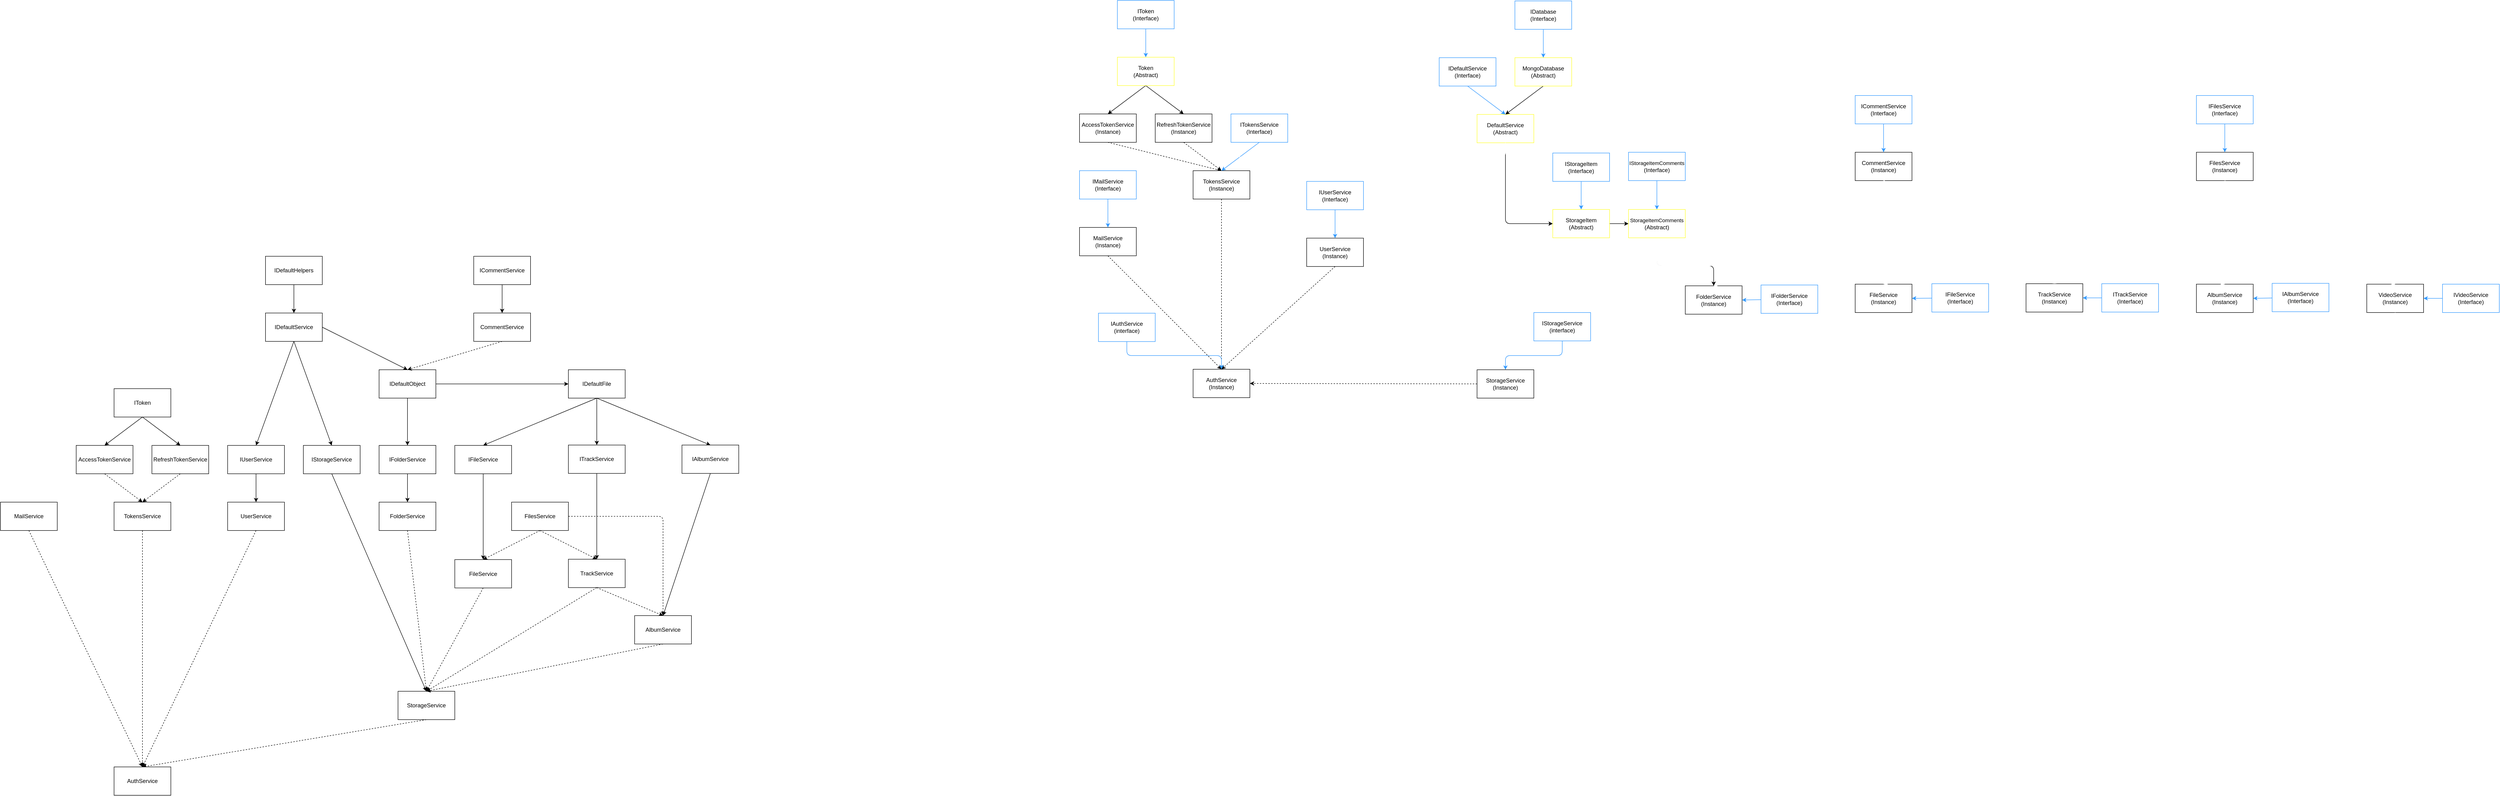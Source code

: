 <mxfile>
    <diagram id="eNYzZdLLntBak_q6CY_c" name="Схема">
        <mxGraphModel grid="1" gridSize="10" guides="1" tooltips="1" connect="1" arrows="1" page="1" fold="1" pageScale="1" pageWidth="827" pageHeight="1169" math="0" shadow="0">
            <root>
                <mxCell id="2eQ13ibKChI6Upjx3wWA-0"/>
                <mxCell id="2eQ13ibKChI6Upjx3wWA-1" parent="2eQ13ibKChI6Upjx3wWA-0"/>
                <mxCell id="UfGWwXY9lRoWiuk9GwU1-2" style="edgeStyle=none;html=1;entryX=0.5;entryY=0;entryDx=0;entryDy=0;exitX=0.5;exitY=1;exitDx=0;exitDy=0;" parent="2eQ13ibKChI6Upjx3wWA-1" source="2eQ13ibKChI6Upjx3wWA-2" target="UfGWwXY9lRoWiuk9GwU1-1" edge="1">
                    <mxGeometry relative="1" as="geometry"/>
                </mxCell>
                <mxCell id="UfGWwXY9lRoWiuk9GwU1-3" style="edgeStyle=none;html=1;entryX=0.5;entryY=0;entryDx=0;entryDy=0;exitX=1;exitY=0.5;exitDx=0;exitDy=0;" parent="2eQ13ibKChI6Upjx3wWA-1" source="2eQ13ibKChI6Upjx3wWA-2" target="UfGWwXY9lRoWiuk9GwU1-0" edge="1">
                    <mxGeometry relative="1" as="geometry"/>
                </mxCell>
                <mxCell id="UfGWwXY9lRoWiuk9GwU1-5" style="edgeStyle=none;html=1;entryX=0.5;entryY=0;entryDx=0;entryDy=0;exitX=0.5;exitY=1;exitDx=0;exitDy=0;" parent="2eQ13ibKChI6Upjx3wWA-1" source="2eQ13ibKChI6Upjx3wWA-2" target="UfGWwXY9lRoWiuk9GwU1-4" edge="1">
                    <mxGeometry relative="1" as="geometry"/>
                </mxCell>
                <mxCell id="2eQ13ibKChI6Upjx3wWA-2" value="IDefaultService" style="rounded=0;whiteSpace=wrap;html=1;" parent="2eQ13ibKChI6Upjx3wWA-1" vertex="1">
                    <mxGeometry x="80" width="120" height="60" as="geometry"/>
                </mxCell>
                <mxCell id="UfGWwXY9lRoWiuk9GwU1-7" style="edgeStyle=none;html=1;entryX=0.5;entryY=0;entryDx=0;entryDy=0;exitX=0.5;exitY=1;exitDx=0;exitDy=0;" parent="2eQ13ibKChI6Upjx3wWA-1" source="UfGWwXY9lRoWiuk9GwU1-0" target="UfGWwXY9lRoWiuk9GwU1-6" edge="1">
                    <mxGeometry relative="1" as="geometry"/>
                </mxCell>
                <mxCell id="DfpQ5eWENcnQzdRlptqw-3" style="edgeStyle=none;html=1;exitX=1;exitY=0.5;exitDx=0;exitDy=0;entryX=0;entryY=0.5;entryDx=0;entryDy=0;" parent="2eQ13ibKChI6Upjx3wWA-1" source="UfGWwXY9lRoWiuk9GwU1-0" target="DfpQ5eWENcnQzdRlptqw-0" edge="1">
                    <mxGeometry relative="1" as="geometry"/>
                </mxCell>
                <mxCell id="UfGWwXY9lRoWiuk9GwU1-0" value="IDefaultObject" style="rounded=0;whiteSpace=wrap;html=1;" parent="2eQ13ibKChI6Upjx3wWA-1" vertex="1">
                    <mxGeometry x="320" y="120" width="120" height="60" as="geometry"/>
                </mxCell>
                <mxCell id="UfGWwXY9lRoWiuk9GwU1-22" style="edgeStyle=none;html=1;exitX=0.5;exitY=1;exitDx=0;exitDy=0;entryX=0.5;entryY=0;entryDx=0;entryDy=0;" parent="2eQ13ibKChI6Upjx3wWA-1" source="UfGWwXY9lRoWiuk9GwU1-1" target="UfGWwXY9lRoWiuk9GwU1-21" edge="1">
                    <mxGeometry relative="1" as="geometry"/>
                </mxCell>
                <mxCell id="UfGWwXY9lRoWiuk9GwU1-1" value="IUserService" style="rounded=0;whiteSpace=wrap;html=1;" parent="2eQ13ibKChI6Upjx3wWA-1" vertex="1">
                    <mxGeometry y="280" width="120" height="60" as="geometry"/>
                </mxCell>
                <mxCell id="UfGWwXY9lRoWiuk9GwU1-20" style="edgeStyle=none;html=1;entryX=0.5;entryY=0;entryDx=0;entryDy=0;exitX=0.5;exitY=1;exitDx=0;exitDy=0;" parent="2eQ13ibKChI6Upjx3wWA-1" source="UfGWwXY9lRoWiuk9GwU1-4" target="UfGWwXY9lRoWiuk9GwU1-19" edge="1">
                    <mxGeometry relative="1" as="geometry"/>
                </mxCell>
                <mxCell id="UfGWwXY9lRoWiuk9GwU1-4" value="IStorageService" style="rounded=0;whiteSpace=wrap;html=1;" parent="2eQ13ibKChI6Upjx3wWA-1" vertex="1">
                    <mxGeometry x="160" y="280" width="120" height="60" as="geometry"/>
                </mxCell>
                <mxCell id="UfGWwXY9lRoWiuk9GwU1-18" style="edgeStyle=none;html=1;entryX=0.5;entryY=0;entryDx=0;entryDy=0;" parent="2eQ13ibKChI6Upjx3wWA-1" source="UfGWwXY9lRoWiuk9GwU1-6" target="UfGWwXY9lRoWiuk9GwU1-17" edge="1">
                    <mxGeometry relative="1" as="geometry"/>
                </mxCell>
                <mxCell id="UfGWwXY9lRoWiuk9GwU1-6" value="IFolderService" style="rounded=0;whiteSpace=wrap;html=1;" parent="2eQ13ibKChI6Upjx3wWA-1" vertex="1">
                    <mxGeometry x="320" y="280" width="120" height="60" as="geometry"/>
                </mxCell>
                <mxCell id="UfGWwXY9lRoWiuk9GwU1-12" style="edgeStyle=none;html=1;entryX=0.5;entryY=0;entryDx=0;entryDy=0;exitX=0.5;exitY=1;exitDx=0;exitDy=0;" parent="2eQ13ibKChI6Upjx3wWA-1" source="UfGWwXY9lRoWiuk9GwU1-9" target="UfGWwXY9lRoWiuk9GwU1-10" edge="1">
                    <mxGeometry relative="1" as="geometry"/>
                </mxCell>
                <mxCell id="UfGWwXY9lRoWiuk9GwU1-13" style="edgeStyle=none;html=1;entryX=0.5;entryY=0;entryDx=0;entryDy=0;exitX=0.5;exitY=1;exitDx=0;exitDy=0;" parent="2eQ13ibKChI6Upjx3wWA-1" source="UfGWwXY9lRoWiuk9GwU1-9" target="UfGWwXY9lRoWiuk9GwU1-11" edge="1">
                    <mxGeometry relative="1" as="geometry"/>
                </mxCell>
                <mxCell id="UfGWwXY9lRoWiuk9GwU1-9" value="IToken" style="rounded=0;whiteSpace=wrap;html=1;" parent="2eQ13ibKChI6Upjx3wWA-1" vertex="1">
                    <mxGeometry x="-240" y="160" width="120" height="60" as="geometry"/>
                </mxCell>
                <mxCell id="UfGWwXY9lRoWiuk9GwU1-15" style="edgeStyle=none;html=1;exitX=0.5;exitY=1;exitDx=0;exitDy=0;entryX=0.5;entryY=0;entryDx=0;entryDy=0;dashed=1;" parent="2eQ13ibKChI6Upjx3wWA-1" source="UfGWwXY9lRoWiuk9GwU1-10" target="UfGWwXY9lRoWiuk9GwU1-14" edge="1">
                    <mxGeometry relative="1" as="geometry"/>
                </mxCell>
                <mxCell id="UfGWwXY9lRoWiuk9GwU1-10" value="AccessTokenService" style="rounded=0;whiteSpace=wrap;html=1;" parent="2eQ13ibKChI6Upjx3wWA-1" vertex="1">
                    <mxGeometry x="-320" y="280" width="120" height="60" as="geometry"/>
                </mxCell>
                <mxCell id="UfGWwXY9lRoWiuk9GwU1-16" style="edgeStyle=none;html=1;exitX=0.5;exitY=1;exitDx=0;exitDy=0;entryX=0.5;entryY=0;entryDx=0;entryDy=0;dashed=1;" parent="2eQ13ibKChI6Upjx3wWA-1" source="UfGWwXY9lRoWiuk9GwU1-11" target="UfGWwXY9lRoWiuk9GwU1-14" edge="1">
                    <mxGeometry relative="1" as="geometry">
                        <mxPoint x="-180" y="400" as="targetPoint"/>
                    </mxGeometry>
                </mxCell>
                <mxCell id="UfGWwXY9lRoWiuk9GwU1-11" value="RefreshTokenService" style="rounded=0;whiteSpace=wrap;html=1;" parent="2eQ13ibKChI6Upjx3wWA-1" vertex="1">
                    <mxGeometry x="-160" y="280" width="120" height="60" as="geometry"/>
                </mxCell>
                <mxCell id="UfGWwXY9lRoWiuk9GwU1-25" style="edgeStyle=none;html=1;exitX=0.5;exitY=1;exitDx=0;exitDy=0;entryX=0.5;entryY=0;entryDx=0;entryDy=0;dashed=1;" parent="2eQ13ibKChI6Upjx3wWA-1" source="UfGWwXY9lRoWiuk9GwU1-14" target="UfGWwXY9lRoWiuk9GwU1-23" edge="1">
                    <mxGeometry relative="1" as="geometry"/>
                </mxCell>
                <mxCell id="UfGWwXY9lRoWiuk9GwU1-14" value="TokensService" style="rounded=0;whiteSpace=wrap;html=1;" parent="2eQ13ibKChI6Upjx3wWA-1" vertex="1">
                    <mxGeometry x="-240" y="400" width="120" height="60" as="geometry"/>
                </mxCell>
                <mxCell id="UfGWwXY9lRoWiuk9GwU1-30" style="edgeStyle=none;html=1;exitX=0.5;exitY=1;exitDx=0;exitDy=0;entryX=0.5;entryY=0;entryDx=0;entryDy=0;dashed=1;" parent="2eQ13ibKChI6Upjx3wWA-1" source="UfGWwXY9lRoWiuk9GwU1-17" target="UfGWwXY9lRoWiuk9GwU1-19" edge="1">
                    <mxGeometry relative="1" as="geometry"/>
                </mxCell>
                <mxCell id="UfGWwXY9lRoWiuk9GwU1-17" value="FolderService" style="rounded=0;whiteSpace=wrap;html=1;" parent="2eQ13ibKChI6Upjx3wWA-1" vertex="1">
                    <mxGeometry x="320" y="400" width="120" height="60" as="geometry"/>
                </mxCell>
                <mxCell id="RsIMsG1o-LvDJTZ9H09S-0" style="edgeStyle=none;html=1;exitX=0.5;exitY=1;exitDx=0;exitDy=0;entryX=0.5;entryY=0;entryDx=0;entryDy=0;dashed=1;" parent="2eQ13ibKChI6Upjx3wWA-1" source="UfGWwXY9lRoWiuk9GwU1-19" target="UfGWwXY9lRoWiuk9GwU1-23" edge="1">
                    <mxGeometry relative="1" as="geometry"/>
                </mxCell>
                <mxCell id="UfGWwXY9lRoWiuk9GwU1-19" value="StorageService" style="rounded=0;whiteSpace=wrap;html=1;" parent="2eQ13ibKChI6Upjx3wWA-1" vertex="1">
                    <mxGeometry x="360" y="800" width="120" height="60" as="geometry"/>
                </mxCell>
                <mxCell id="UfGWwXY9lRoWiuk9GwU1-26" style="edgeStyle=none;html=1;exitX=0.5;exitY=1;exitDx=0;exitDy=0;entryX=0.5;entryY=0;entryDx=0;entryDy=0;dashed=1;" parent="2eQ13ibKChI6Upjx3wWA-1" source="UfGWwXY9lRoWiuk9GwU1-21" target="UfGWwXY9lRoWiuk9GwU1-23" edge="1">
                    <mxGeometry relative="1" as="geometry"/>
                </mxCell>
                <mxCell id="UfGWwXY9lRoWiuk9GwU1-21" value="UserService" style="rounded=0;whiteSpace=wrap;html=1;" parent="2eQ13ibKChI6Upjx3wWA-1" vertex="1">
                    <mxGeometry y="400" width="120" height="60" as="geometry"/>
                </mxCell>
                <mxCell id="UfGWwXY9lRoWiuk9GwU1-23" value="AuthService" style="rounded=0;whiteSpace=wrap;html=1;" parent="2eQ13ibKChI6Upjx3wWA-1" vertex="1">
                    <mxGeometry x="-240" y="960" width="120" height="60" as="geometry"/>
                </mxCell>
                <mxCell id="UfGWwXY9lRoWiuk9GwU1-29" style="edgeStyle=none;html=1;exitX=0.5;exitY=1;exitDx=0;exitDy=0;entryX=0.5;entryY=0;entryDx=0;entryDy=0;dashed=1;" parent="2eQ13ibKChI6Upjx3wWA-1" source="UfGWwXY9lRoWiuk9GwU1-28" target="UfGWwXY9lRoWiuk9GwU1-23" edge="1">
                    <mxGeometry relative="1" as="geometry"/>
                </mxCell>
                <mxCell id="UfGWwXY9lRoWiuk9GwU1-28" value="MailService" style="rounded=0;whiteSpace=wrap;html=1;" parent="2eQ13ibKChI6Upjx3wWA-1" vertex="1">
                    <mxGeometry x="-480" y="400" width="120" height="60" as="geometry"/>
                </mxCell>
                <mxCell id="R9FBJS_fd9IFlNJ9po54-1" style="edgeStyle=none;html=1;entryX=0.5;entryY=0;entryDx=0;entryDy=0;exitX=0.5;exitY=1;exitDx=0;exitDy=0;" parent="2eQ13ibKChI6Upjx3wWA-1" source="R9FBJS_fd9IFlNJ9po54-0" target="2eQ13ibKChI6Upjx3wWA-2" edge="1">
                    <mxGeometry relative="1" as="geometry"/>
                </mxCell>
                <mxCell id="R9FBJS_fd9IFlNJ9po54-0" value="IDefaultHelpers" style="rounded=0;whiteSpace=wrap;html=1;" parent="2eQ13ibKChI6Upjx3wWA-1" vertex="1">
                    <mxGeometry x="80" y="-120" width="120" height="60" as="geometry"/>
                </mxCell>
                <mxCell id="DfpQ5eWENcnQzdRlptqw-4" style="edgeStyle=none;html=1;exitX=0.5;exitY=1;exitDx=0;exitDy=0;entryX=0.5;entryY=0;entryDx=0;entryDy=0;" parent="2eQ13ibKChI6Upjx3wWA-1" source="DfpQ5eWENcnQzdRlptqw-0" target="DfpQ5eWENcnQzdRlptqw-1" edge="1">
                    <mxGeometry relative="1" as="geometry"/>
                </mxCell>
                <mxCell id="9vnc102gX35JgBNsYxZD-2" style="edgeStyle=none;html=1;exitX=0.5;exitY=1;exitDx=0;exitDy=0;entryX=0.5;entryY=0;entryDx=0;entryDy=0;strokeWidth=1;" parent="2eQ13ibKChI6Upjx3wWA-1" source="DfpQ5eWENcnQzdRlptqw-0" target="9vnc102gX35JgBNsYxZD-0" edge="1">
                    <mxGeometry relative="1" as="geometry"/>
                </mxCell>
                <mxCell id="y1OOeQmaCoE_BM1O2kuC-4" style="edgeStyle=none;html=1;exitX=0.5;exitY=1;exitDx=0;exitDy=0;entryX=0.5;entryY=0;entryDx=0;entryDy=0;" parent="2eQ13ibKChI6Upjx3wWA-1" source="DfpQ5eWENcnQzdRlptqw-0" target="y1OOeQmaCoE_BM1O2kuC-0" edge="1">
                    <mxGeometry relative="1" as="geometry"/>
                </mxCell>
                <mxCell id="DfpQ5eWENcnQzdRlptqw-0" value="IDefaultFile" style="rounded=0;whiteSpace=wrap;html=1;" parent="2eQ13ibKChI6Upjx3wWA-1" vertex="1">
                    <mxGeometry x="720" y="120" width="120" height="60" as="geometry"/>
                </mxCell>
                <mxCell id="DfpQ5eWENcnQzdRlptqw-5" style="edgeStyle=none;html=1;exitX=0.5;exitY=1;exitDx=0;exitDy=0;entryX=0.5;entryY=0;entryDx=0;entryDy=0;" parent="2eQ13ibKChI6Upjx3wWA-1" source="DfpQ5eWENcnQzdRlptqw-1" target="DfpQ5eWENcnQzdRlptqw-2" edge="1">
                    <mxGeometry relative="1" as="geometry"/>
                </mxCell>
                <mxCell id="DfpQ5eWENcnQzdRlptqw-1" value="ITrackService" style="rounded=0;whiteSpace=wrap;html=1;" parent="2eQ13ibKChI6Upjx3wWA-1" vertex="1">
                    <mxGeometry x="720" y="279.25" width="120" height="60" as="geometry"/>
                </mxCell>
                <mxCell id="DfpQ5eWENcnQzdRlptqw-6" style="edgeStyle=none;html=1;exitX=0.5;exitY=1;exitDx=0;exitDy=0;entryX=0.5;entryY=0;entryDx=0;entryDy=0;dashed=1;" parent="2eQ13ibKChI6Upjx3wWA-1" source="DfpQ5eWENcnQzdRlptqw-2" target="UfGWwXY9lRoWiuk9GwU1-19" edge="1">
                    <mxGeometry relative="1" as="geometry"/>
                </mxCell>
                <mxCell id="DfpQ5eWENcnQzdRlptqw-2" value="TrackService" style="rounded=0;whiteSpace=wrap;html=1;" parent="2eQ13ibKChI6Upjx3wWA-1" vertex="1">
                    <mxGeometry x="720" y="520.75" width="120" height="60" as="geometry"/>
                </mxCell>
                <mxCell id="9vnc102gX35JgBNsYxZD-3" style="edgeStyle=none;html=1;exitX=0.5;exitY=1;exitDx=0;exitDy=0;entryX=0.5;entryY=0;entryDx=0;entryDy=0;strokeWidth=1;" parent="2eQ13ibKChI6Upjx3wWA-1" source="9vnc102gX35JgBNsYxZD-0" target="9vnc102gX35JgBNsYxZD-1" edge="1">
                    <mxGeometry relative="1" as="geometry"/>
                </mxCell>
                <mxCell id="9vnc102gX35JgBNsYxZD-0" value="IFileService" style="rounded=0;whiteSpace=wrap;html=1;" parent="2eQ13ibKChI6Upjx3wWA-1" vertex="1">
                    <mxGeometry x="480" y="280" width="120" height="60" as="geometry"/>
                </mxCell>
                <mxCell id="9vnc102gX35JgBNsYxZD-1" value="FileService" style="rounded=0;whiteSpace=wrap;html=1;" parent="2eQ13ibKChI6Upjx3wWA-1" vertex="1">
                    <mxGeometry x="480" y="521.5" width="120" height="60" as="geometry"/>
                </mxCell>
                <mxCell id="9vnc102gX35JgBNsYxZD-4" style="edgeStyle=none;html=1;exitX=0.5;exitY=1;exitDx=0;exitDy=0;entryX=0.5;entryY=0;entryDx=0;entryDy=0;dashed=1;" parent="2eQ13ibKChI6Upjx3wWA-1" source="9vnc102gX35JgBNsYxZD-1" target="UfGWwXY9lRoWiuk9GwU1-19" edge="1">
                    <mxGeometry relative="1" as="geometry">
                        <mxPoint x="550" y="470" as="sourcePoint"/>
                        <mxPoint x="230.0" y="571" as="targetPoint"/>
                    </mxGeometry>
                </mxCell>
                <mxCell id="1FE__2ELNJGMNY7WF5ps-1" style="edgeStyle=none;html=1;exitX=0.5;exitY=1;exitDx=0;exitDy=0;entryX=0.5;entryY=0;entryDx=0;entryDy=0;strokeWidth=1;dashed=1;" parent="2eQ13ibKChI6Upjx3wWA-1" source="1FE__2ELNJGMNY7WF5ps-0" target="DfpQ5eWENcnQzdRlptqw-2" edge="1">
                    <mxGeometry relative="1" as="geometry"/>
                </mxCell>
                <mxCell id="1FE__2ELNJGMNY7WF5ps-2" style="edgeStyle=none;html=1;exitX=0.5;exitY=1;exitDx=0;exitDy=0;entryX=0.5;entryY=0;entryDx=0;entryDy=0;dashed=1;strokeWidth=1;" parent="2eQ13ibKChI6Upjx3wWA-1" source="1FE__2ELNJGMNY7WF5ps-0" target="9vnc102gX35JgBNsYxZD-1" edge="1">
                    <mxGeometry relative="1" as="geometry"/>
                </mxCell>
                <mxCell id="LyGFgRAZoAgqaicBuGE5-1" style="edgeStyle=none;html=1;entryX=0.5;entryY=0;entryDx=0;entryDy=0;dashed=1;" parent="2eQ13ibKChI6Upjx3wWA-1" source="1FE__2ELNJGMNY7WF5ps-0" target="y1OOeQmaCoE_BM1O2kuC-1" edge="1">
                    <mxGeometry relative="1" as="geometry">
                        <Array as="points">
                            <mxPoint x="920" y="430"/>
                        </Array>
                    </mxGeometry>
                </mxCell>
                <mxCell id="1FE__2ELNJGMNY7WF5ps-0" value="FilesService" style="rounded=0;whiteSpace=wrap;html=1;" parent="2eQ13ibKChI6Upjx3wWA-1" vertex="1">
                    <mxGeometry x="600" y="400" width="120" height="60" as="geometry"/>
                </mxCell>
                <mxCell id="y1OOeQmaCoE_BM1O2kuC-3" style="edgeStyle=none;html=1;exitX=0.5;exitY=1;exitDx=0;exitDy=0;entryX=0.5;entryY=0;entryDx=0;entryDy=0;" parent="2eQ13ibKChI6Upjx3wWA-1" source="y1OOeQmaCoE_BM1O2kuC-0" target="y1OOeQmaCoE_BM1O2kuC-1" edge="1">
                    <mxGeometry relative="1" as="geometry"/>
                </mxCell>
                <mxCell id="y1OOeQmaCoE_BM1O2kuC-0" value="IAlbumService" style="rounded=0;whiteSpace=wrap;html=1;" parent="2eQ13ibKChI6Upjx3wWA-1" vertex="1">
                    <mxGeometry x="960" y="279.25" width="120" height="60" as="geometry"/>
                </mxCell>
                <mxCell id="y1OOeQmaCoE_BM1O2kuC-1" value="AlbumService" style="rounded=0;whiteSpace=wrap;html=1;" parent="2eQ13ibKChI6Upjx3wWA-1" vertex="1">
                    <mxGeometry x="860" y="640" width="120" height="60" as="geometry"/>
                </mxCell>
                <mxCell id="y1OOeQmaCoE_BM1O2kuC-2" style="edgeStyle=none;html=1;exitX=0.5;exitY=1;exitDx=0;exitDy=0;entryX=0.5;entryY=0;entryDx=0;entryDy=0;dashed=1;" parent="2eQ13ibKChI6Upjx3wWA-1" source="y1OOeQmaCoE_BM1O2kuC-1" target="UfGWwXY9lRoWiuk9GwU1-19" edge="1">
                    <mxGeometry relative="1" as="geometry">
                        <mxPoint x="790" y="591.5" as="sourcePoint"/>
                        <mxPoint x="230" y="740.0" as="targetPoint"/>
                    </mxGeometry>
                </mxCell>
                <mxCell id="LyGFgRAZoAgqaicBuGE5-0" style="edgeStyle=none;html=1;exitX=0.5;exitY=1;exitDx=0;exitDy=0;entryX=0.5;entryY=0;entryDx=0;entryDy=0;dashed=1;" parent="2eQ13ibKChI6Upjx3wWA-1" source="DfpQ5eWENcnQzdRlptqw-2" target="y1OOeQmaCoE_BM1O2kuC-1" edge="1">
                    <mxGeometry relative="1" as="geometry">
                        <mxPoint x="550" y="591.5" as="sourcePoint"/>
                        <mxPoint x="390" y="770" as="targetPoint"/>
                    </mxGeometry>
                </mxCell>
                <mxCell id="RE8SLyY0PAjVjeaaKu9u-2" style="edgeStyle=none;html=1;exitX=0.5;exitY=1;exitDx=0;exitDy=0;entryX=0.5;entryY=0;entryDx=0;entryDy=0;dashed=1;" parent="2eQ13ibKChI6Upjx3wWA-1" source="yFCsVaO-dV7fq2fjAHCd-0" target="UfGWwXY9lRoWiuk9GwU1-0" edge="1">
                    <mxGeometry relative="1" as="geometry"/>
                </mxCell>
                <mxCell id="yFCsVaO-dV7fq2fjAHCd-0" value="CommentService" style="rounded=0;whiteSpace=wrap;html=1;" parent="2eQ13ibKChI6Upjx3wWA-1" vertex="1">
                    <mxGeometry x="520" width="120" height="60" as="geometry"/>
                </mxCell>
                <mxCell id="RE8SLyY0PAjVjeaaKu9u-1" style="edgeStyle=none;html=1;entryX=0.5;entryY=0;entryDx=0;entryDy=0;" parent="2eQ13ibKChI6Upjx3wWA-1" source="RE8SLyY0PAjVjeaaKu9u-0" target="yFCsVaO-dV7fq2fjAHCd-0" edge="1">
                    <mxGeometry relative="1" as="geometry"/>
                </mxCell>
                <mxCell id="RE8SLyY0PAjVjeaaKu9u-0" value="ICommentService" style="rounded=0;whiteSpace=wrap;html=1;" parent="2eQ13ibKChI6Upjx3wWA-1" vertex="1">
                    <mxGeometry x="520" y="-120" width="120" height="60" as="geometry"/>
                </mxCell>
                <mxCell id="D55Ujcc8xSBJGs1sgXKy-93" style="edgeStyle=none;html=1;entryX=0.5;entryY=0;entryDx=0;entryDy=0;strokeColor=#FFFFFF;" parent="2eQ13ibKChI6Upjx3wWA-1" source="D55Ujcc8xSBJGs1sgXKy-3" target="D55Ujcc8xSBJGs1sgXKy-88" edge="1">
                    <mxGeometry relative="1" as="geometry"/>
                </mxCell>
                <mxCell id="D55Ujcc8xSBJGs1sgXKy-123" style="edgeStyle=none;html=1;entryX=0.5;entryY=0;entryDx=0;entryDy=0;strokeColor=#FFFFFF;exitX=0.5;exitY=1;exitDx=0;exitDy=0;" parent="2eQ13ibKChI6Upjx3wWA-1" source="D55Ujcc8xSBJGs1sgXKy-3" target="D55Ujcc8xSBJGs1sgXKy-27" edge="1">
                    <mxGeometry relative="1" as="geometry">
                        <Array as="points">
                            <mxPoint x="2700" y="-190"/>
                            <mxPoint x="2340" y="-190"/>
                        </Array>
                    </mxGeometry>
                </mxCell>
                <mxCell id="3v3We1aOoTjopyhe7d14-6" style="edgeStyle=none;html=1;entryX=0;entryY=0.5;entryDx=0;entryDy=0;fontSize=11;" parent="2eQ13ibKChI6Upjx3wWA-1" source="D55Ujcc8xSBJGs1sgXKy-3" target="D55Ujcc8xSBJGs1sgXKy-6" edge="1">
                    <mxGeometry relative="1" as="geometry">
                        <Array as="points">
                            <mxPoint x="2700" y="-189"/>
                        </Array>
                    </mxGeometry>
                </mxCell>
                <mxCell id="D55Ujcc8xSBJGs1sgXKy-3" value="DefaultService&lt;br&gt;(Abstract)" style="rounded=0;whiteSpace=wrap;html=1;strokeColor=#FFFF33;" parent="2eQ13ibKChI6Upjx3wWA-1" vertex="1">
                    <mxGeometry x="2640" y="-420" width="120" height="60" as="geometry"/>
                </mxCell>
                <mxCell id="3v3We1aOoTjopyhe7d14-4" style="edgeStyle=none;html=1;entryX=0;entryY=0.5;entryDx=0;entryDy=0;" parent="2eQ13ibKChI6Upjx3wWA-1" source="D55Ujcc8xSBJGs1sgXKy-6" target="3v3We1aOoTjopyhe7d14-1" edge="1">
                    <mxGeometry relative="1" as="geometry"/>
                </mxCell>
                <mxCell id="D55Ujcc8xSBJGs1sgXKy-6" value="StorageItem&lt;br&gt;(Abstract)" style="rounded=0;whiteSpace=wrap;html=1;strokeColor=#FFFF33;" parent="2eQ13ibKChI6Upjx3wWA-1" vertex="1">
                    <mxGeometry x="2800" y="-219" width="120" height="60" as="geometry"/>
                </mxCell>
                <mxCell id="D55Ujcc8xSBJGs1sgXKy-7" style="edgeStyle=none;html=1;exitX=0.5;exitY=1;exitDx=0;exitDy=0;entryX=0.5;entryY=0;entryDx=0;entryDy=0;strokeColor=#3399FF;" parent="2eQ13ibKChI6Upjx3wWA-1" source="D55Ujcc8xSBJGs1sgXKy-8" target="D55Ujcc8xSBJGs1sgXKy-27" edge="1">
                    <mxGeometry relative="1" as="geometry"/>
                </mxCell>
                <mxCell id="D55Ujcc8xSBJGs1sgXKy-8" value="IUserService&lt;br&gt;(Interface)" style="rounded=0;whiteSpace=wrap;html=1;strokeColor=#3399FF;" parent="2eQ13ibKChI6Upjx3wWA-1" vertex="1">
                    <mxGeometry x="2280" y="-278.37" width="120" height="60" as="geometry"/>
                </mxCell>
                <mxCell id="D55Ujcc8xSBJGs1sgXKy-89" style="edgeStyle=none;html=1;entryX=0.5;entryY=0;entryDx=0;entryDy=0;strokeColor=#3399FF;exitX=0.5;exitY=1;exitDx=0;exitDy=0;" parent="2eQ13ibKChI6Upjx3wWA-1" source="D55Ujcc8xSBJGs1sgXKy-10" target="D55Ujcc8xSBJGs1sgXKy-88" edge="1">
                    <mxGeometry relative="1" as="geometry">
                        <Array as="points">
                            <mxPoint x="2820" y="90"/>
                            <mxPoint x="2700" y="90"/>
                        </Array>
                    </mxGeometry>
                </mxCell>
                <mxCell id="D55Ujcc8xSBJGs1sgXKy-10" value="IStorageService&lt;br&gt;(interface)" style="rounded=0;whiteSpace=wrap;html=1;strokeColor=#3399FF;" parent="2eQ13ibKChI6Upjx3wWA-1" vertex="1">
                    <mxGeometry x="2760" y="-1.0" width="120" height="60" as="geometry"/>
                </mxCell>
                <mxCell id="3v3We1aOoTjopyhe7d14-43" style="edgeStyle=none;rounded=1;html=1;entryX=1;entryY=0.5;entryDx=0;entryDy=0;dashed=1;fontSize=11;strokeColor=#FFFFFF;elbow=vertical;" parent="2eQ13ibKChI6Upjx3wWA-1" source="D55Ujcc8xSBJGs1sgXKy-12" target="D55Ujcc8xSBJGs1sgXKy-88" edge="1">
                    <mxGeometry relative="1" as="geometry">
                        <Array as="points">
                            <mxPoint x="3140" y="150"/>
                        </Array>
                    </mxGeometry>
                </mxCell>
                <mxCell id="D55Ujcc8xSBJGs1sgXKy-12" value="FolderService&lt;br&gt;(Instance)" style="rounded=0;whiteSpace=wrap;html=1;" parent="2eQ13ibKChI6Upjx3wWA-1" vertex="1">
                    <mxGeometry x="3080" y="-57.5" width="120" height="60" as="geometry"/>
                </mxCell>
                <mxCell id="D55Ujcc8xSBJGs1sgXKy-13" style="edgeStyle=none;html=1;entryX=0.5;entryY=0;entryDx=0;entryDy=0;exitX=0.5;exitY=1;exitDx=0;exitDy=0;" parent="2eQ13ibKChI6Upjx3wWA-1" source="D55Ujcc8xSBJGs1sgXKy-15" target="D55Ujcc8xSBJGs1sgXKy-17" edge="1">
                    <mxGeometry relative="1" as="geometry"/>
                </mxCell>
                <mxCell id="D55Ujcc8xSBJGs1sgXKy-14" style="edgeStyle=none;html=1;entryX=0.5;entryY=0;entryDx=0;entryDy=0;exitX=0.5;exitY=1;exitDx=0;exitDy=0;" parent="2eQ13ibKChI6Upjx3wWA-1" source="D55Ujcc8xSBJGs1sgXKy-15" target="D55Ujcc8xSBJGs1sgXKy-19" edge="1">
                    <mxGeometry relative="1" as="geometry"/>
                </mxCell>
                <mxCell id="D55Ujcc8xSBJGs1sgXKy-15" value="Token&lt;br&gt;(Abstract)" style="rounded=0;whiteSpace=wrap;html=1;strokeColor=#FFFF33;" parent="2eQ13ibKChI6Upjx3wWA-1" vertex="1">
                    <mxGeometry x="1880" y="-541" width="120" height="60" as="geometry"/>
                </mxCell>
                <mxCell id="D55Ujcc8xSBJGs1sgXKy-16" style="edgeStyle=none;html=1;exitX=0.5;exitY=1;exitDx=0;exitDy=0;entryX=0.5;entryY=0;entryDx=0;entryDy=0;dashed=1;" parent="2eQ13ibKChI6Upjx3wWA-1" source="D55Ujcc8xSBJGs1sgXKy-17" target="D55Ujcc8xSBJGs1sgXKy-21" edge="1">
                    <mxGeometry relative="1" as="geometry"/>
                </mxCell>
                <mxCell id="D55Ujcc8xSBJGs1sgXKy-17" value="AccessTokenService&lt;br&gt;(Instance)" style="rounded=0;whiteSpace=wrap;html=1;" parent="2eQ13ibKChI6Upjx3wWA-1" vertex="1">
                    <mxGeometry x="1800" y="-421" width="120" height="60" as="geometry"/>
                </mxCell>
                <mxCell id="D55Ujcc8xSBJGs1sgXKy-18" style="edgeStyle=none;html=1;exitX=0.5;exitY=1;exitDx=0;exitDy=0;entryX=0.5;entryY=0;entryDx=0;entryDy=0;dashed=1;" parent="2eQ13ibKChI6Upjx3wWA-1" source="D55Ujcc8xSBJGs1sgXKy-19" target="D55Ujcc8xSBJGs1sgXKy-21" edge="1">
                    <mxGeometry relative="1" as="geometry">
                        <mxPoint x="2090" y="-311" as="targetPoint"/>
                    </mxGeometry>
                </mxCell>
                <mxCell id="D55Ujcc8xSBJGs1sgXKy-19" value="RefreshTokenService&lt;br&gt;(Instance)" style="rounded=0;whiteSpace=wrap;html=1;" parent="2eQ13ibKChI6Upjx3wWA-1" vertex="1">
                    <mxGeometry x="1960" y="-421" width="120" height="60" as="geometry"/>
                </mxCell>
                <mxCell id="D55Ujcc8xSBJGs1sgXKy-20" style="edgeStyle=none;html=1;exitX=0.5;exitY=1;exitDx=0;exitDy=0;entryX=0.5;entryY=0;entryDx=0;entryDy=0;dashed=1;" parent="2eQ13ibKChI6Upjx3wWA-1" source="D55Ujcc8xSBJGs1sgXKy-21" target="D55Ujcc8xSBJGs1sgXKy-28" edge="1">
                    <mxGeometry relative="1" as="geometry"/>
                </mxCell>
                <mxCell id="D55Ujcc8xSBJGs1sgXKy-21" value="TokensService&lt;br&gt;(Instance)" style="rounded=0;whiteSpace=wrap;html=1;" parent="2eQ13ibKChI6Upjx3wWA-1" vertex="1">
                    <mxGeometry x="2040" y="-301" width="120" height="60" as="geometry"/>
                </mxCell>
                <mxCell id="D55Ujcc8xSBJGs1sgXKy-26" style="edgeStyle=none;html=1;exitX=0.5;exitY=1;exitDx=0;exitDy=0;entryX=0.5;entryY=0;entryDx=0;entryDy=0;dashed=1;" parent="2eQ13ibKChI6Upjx3wWA-1" source="D55Ujcc8xSBJGs1sgXKy-27" target="D55Ujcc8xSBJGs1sgXKy-28" edge="1">
                    <mxGeometry relative="1" as="geometry"/>
                </mxCell>
                <mxCell id="D55Ujcc8xSBJGs1sgXKy-27" value="UserService&lt;br&gt;(Instance)" style="rounded=0;whiteSpace=wrap;html=1;" parent="2eQ13ibKChI6Upjx3wWA-1" vertex="1">
                    <mxGeometry x="2280" y="-158.37" width="120" height="60" as="geometry"/>
                </mxCell>
                <mxCell id="D55Ujcc8xSBJGs1sgXKy-28" value="AuthService&lt;br&gt;(Instance)" style="rounded=0;whiteSpace=wrap;html=1;" parent="2eQ13ibKChI6Upjx3wWA-1" vertex="1">
                    <mxGeometry x="2040" y="119" width="120" height="60" as="geometry"/>
                </mxCell>
                <mxCell id="D55Ujcc8xSBJGs1sgXKy-29" style="edgeStyle=none;html=1;exitX=0.5;exitY=1;exitDx=0;exitDy=0;entryX=0.5;entryY=0;entryDx=0;entryDy=0;dashed=1;" parent="2eQ13ibKChI6Upjx3wWA-1" source="D55Ujcc8xSBJGs1sgXKy-30" target="D55Ujcc8xSBJGs1sgXKy-28" edge="1">
                    <mxGeometry relative="1" as="geometry"/>
                </mxCell>
                <mxCell id="D55Ujcc8xSBJGs1sgXKy-30" value="MailService&lt;br&gt;(Instance)" style="rounded=0;whiteSpace=wrap;html=1;" parent="2eQ13ibKChI6Upjx3wWA-1" vertex="1">
                    <mxGeometry x="1800" y="-181" width="120" height="60" as="geometry"/>
                </mxCell>
                <mxCell id="D55Ujcc8xSBJGs1sgXKy-31" style="edgeStyle=none;html=1;entryX=0.5;entryY=0;entryDx=0;entryDy=0;exitX=0.5;exitY=1;exitDx=0;exitDy=0;" parent="2eQ13ibKChI6Upjx3wWA-1" source="D55Ujcc8xSBJGs1sgXKy-32" target="D55Ujcc8xSBJGs1sgXKy-3" edge="1">
                    <mxGeometry relative="1" as="geometry">
                        <mxPoint x="2800" y="-440" as="sourcePoint"/>
                    </mxGeometry>
                </mxCell>
                <mxCell id="D55Ujcc8xSBJGs1sgXKy-32" value="MongoDatabase&lt;br&gt;(Abstract)" style="rounded=0;whiteSpace=wrap;html=1;strokeColor=#FFFF33;" parent="2eQ13ibKChI6Upjx3wWA-1" vertex="1">
                    <mxGeometry x="2720" y="-540" width="120" height="60" as="geometry"/>
                </mxCell>
                <mxCell id="3v3We1aOoTjopyhe7d14-45" style="edgeStyle=none;rounded=1;html=1;entryX=1;entryY=0.5;entryDx=0;entryDy=0;dashed=1;fontSize=11;strokeColor=#FFFFFF;elbow=vertical;" parent="2eQ13ibKChI6Upjx3wWA-1" source="D55Ujcc8xSBJGs1sgXKy-38" target="D55Ujcc8xSBJGs1sgXKy-88" edge="1">
                    <mxGeometry relative="1" as="geometry">
                        <Array as="points">
                            <mxPoint x="3860" y="150"/>
                        </Array>
                    </mxGeometry>
                </mxCell>
                <mxCell id="D55Ujcc8xSBJGs1sgXKy-38" value="TrackService&lt;br&gt;(Instance)" style="rounded=0;whiteSpace=wrap;html=1;" parent="2eQ13ibKChI6Upjx3wWA-1" vertex="1">
                    <mxGeometry x="3800" y="-62" width="120" height="60" as="geometry"/>
                </mxCell>
                <mxCell id="3v3We1aOoTjopyhe7d14-44" style="edgeStyle=none;rounded=1;html=1;entryX=1;entryY=0.5;entryDx=0;entryDy=0;dashed=1;fontSize=11;strokeColor=#FFFFFF;elbow=vertical;" parent="2eQ13ibKChI6Upjx3wWA-1" source="D55Ujcc8xSBJGs1sgXKy-42" target="D55Ujcc8xSBJGs1sgXKy-88" edge="1">
                    <mxGeometry relative="1" as="geometry">
                        <Array as="points">
                            <mxPoint x="3500" y="150"/>
                        </Array>
                    </mxGeometry>
                </mxCell>
                <mxCell id="D55Ujcc8xSBJGs1sgXKy-42" value="FileService&lt;br&gt;(Instance)" style="rounded=0;whiteSpace=wrap;html=1;" parent="2eQ13ibKChI6Upjx3wWA-1" vertex="1">
                    <mxGeometry x="3439" y="-61" width="120" height="60" as="geometry"/>
                </mxCell>
                <mxCell id="3v3We1aOoTjopyhe7d14-38" style="edgeStyle=none;rounded=1;html=1;dashed=1;fontSize=11;strokeColor=#FFFFFF;elbow=vertical;entryX=0.5;entryY=0;entryDx=0;entryDy=0;exitX=0.5;exitY=1;exitDx=0;exitDy=0;" parent="2eQ13ibKChI6Upjx3wWA-1" source="D55Ujcc8xSBJGs1sgXKy-48" target="D55Ujcc8xSBJGs1sgXKy-12" edge="1">
                    <mxGeometry relative="1" as="geometry">
                        <mxPoint x="3500.0" y="-60" as="targetPoint"/>
                    </mxGeometry>
                </mxCell>
                <mxCell id="3v3We1aOoTjopyhe7d14-39" style="edgeStyle=none;rounded=1;html=1;entryX=0.5;entryY=0;entryDx=0;entryDy=0;dashed=1;fontSize=11;strokeColor=#FFFFFF;elbow=vertical;exitX=0.5;exitY=1;exitDx=0;exitDy=0;" parent="2eQ13ibKChI6Upjx3wWA-1" source="D55Ujcc8xSBJGs1sgXKy-48" target="D55Ujcc8xSBJGs1sgXKy-38" edge="1">
                    <mxGeometry relative="1" as="geometry"/>
                </mxCell>
                <mxCell id="3v3We1aOoTjopyhe7d14-40" style="edgeStyle=none;rounded=1;html=1;entryX=0.5;entryY=0;entryDx=0;entryDy=0;dashed=1;fontSize=11;strokeColor=#FFFFFF;elbow=vertical;exitX=0.5;exitY=1;exitDx=0;exitDy=0;" parent="2eQ13ibKChI6Upjx3wWA-1" source="D55Ujcc8xSBJGs1sgXKy-48" target="D55Ujcc8xSBJGs1sgXKy-42" edge="1">
                    <mxGeometry relative="1" as="geometry"/>
                </mxCell>
                <mxCell id="D55Ujcc8xSBJGs1sgXKy-48" value="FilesService&lt;br&gt;(Instance)" style="rounded=0;whiteSpace=wrap;html=1;" parent="2eQ13ibKChI6Upjx3wWA-1" vertex="1">
                    <mxGeometry x="4160" y="-340" width="120" height="60" as="geometry"/>
                </mxCell>
                <mxCell id="3v3We1aOoTjopyhe7d14-46" style="edgeStyle=none;rounded=1;html=1;entryX=1;entryY=0.5;entryDx=0;entryDy=0;dashed=1;fontSize=11;strokeColor=#FFFFFF;elbow=vertical;" parent="2eQ13ibKChI6Upjx3wWA-1" source="D55Ujcc8xSBJGs1sgXKy-50" target="D55Ujcc8xSBJGs1sgXKy-88" edge="1">
                    <mxGeometry relative="1" as="geometry">
                        <Array as="points">
                            <mxPoint x="4220" y="150"/>
                        </Array>
                    </mxGeometry>
                </mxCell>
                <mxCell id="D55Ujcc8xSBJGs1sgXKy-50" value="AlbumService&lt;br&gt;(Instance)" style="rounded=0;whiteSpace=wrap;html=1;" parent="2eQ13ibKChI6Upjx3wWA-1" vertex="1">
                    <mxGeometry x="4160" y="-61" width="120" height="60" as="geometry"/>
                </mxCell>
                <mxCell id="3v3We1aOoTjopyhe7d14-33" style="rounded=1;html=1;entryX=0.5;entryY=0;entryDx=0;entryDy=0;fontSize=11;strokeColor=#FFFFFF;dashed=1;elbow=vertical;exitX=0.5;exitY=1;exitDx=0;exitDy=0;" parent="2eQ13ibKChI6Upjx3wWA-1" source="D55Ujcc8xSBJGs1sgXKy-55" target="D55Ujcc8xSBJGs1sgXKy-12" edge="1">
                    <mxGeometry relative="1" as="geometry"/>
                </mxCell>
                <mxCell id="D55Ujcc8xSBJGs1sgXKy-55" value="CommentService&lt;br&gt;(Instance)" style="rounded=0;whiteSpace=wrap;html=1;" parent="2eQ13ibKChI6Upjx3wWA-1" vertex="1">
                    <mxGeometry x="3439" y="-340" width="120" height="60" as="geometry"/>
                </mxCell>
                <mxCell id="D55Ujcc8xSBJGs1sgXKy-56" style="edgeStyle=none;html=1;entryX=0.5;entryY=0;entryDx=0;entryDy=0;strokeColor=#3399FF;exitX=0.5;exitY=1;exitDx=0;exitDy=0;" parent="2eQ13ibKChI6Upjx3wWA-1" source="D55Ujcc8xSBJGs1sgXKy-57" target="D55Ujcc8xSBJGs1sgXKy-55" edge="1">
                    <mxGeometry relative="1" as="geometry"/>
                </mxCell>
                <mxCell id="D55Ujcc8xSBJGs1sgXKy-59" style="edgeStyle=none;html=1;entryX=0.5;entryY=0;entryDx=0;entryDy=0;strokeColor=#3399FF;" parent="2eQ13ibKChI6Upjx3wWA-1" source="D55Ujcc8xSBJGs1sgXKy-58" target="D55Ujcc8xSBJGs1sgXKy-32" edge="1">
                    <mxGeometry relative="1" as="geometry"/>
                </mxCell>
                <mxCell id="D55Ujcc8xSBJGs1sgXKy-58" value="IDatabase&lt;br&gt;(Interface)" style="rounded=0;whiteSpace=wrap;html=1;strokeColor=#3399FF;" parent="2eQ13ibKChI6Upjx3wWA-1" vertex="1">
                    <mxGeometry x="2720" y="-660" width="120" height="60" as="geometry"/>
                </mxCell>
                <mxCell id="D55Ujcc8xSBJGs1sgXKy-63" style="edgeStyle=none;html=1;entryX=0.5;entryY=0;entryDx=0;entryDy=0;strokeColor=#3399FF;exitX=0.5;exitY=1;exitDx=0;exitDy=0;" parent="2eQ13ibKChI6Upjx3wWA-1" source="D55Ujcc8xSBJGs1sgXKy-62" target="D55Ujcc8xSBJGs1sgXKy-3" edge="1">
                    <mxGeometry relative="1" as="geometry">
                        <mxPoint x="2610" y="-480" as="sourcePoint"/>
                    </mxGeometry>
                </mxCell>
                <mxCell id="D55Ujcc8xSBJGs1sgXKy-62" value="IDefaultService&lt;br&gt;(Interface)" style="rounded=0;whiteSpace=wrap;html=1;strokeColor=#3399FF;" parent="2eQ13ibKChI6Upjx3wWA-1" vertex="1">
                    <mxGeometry x="2560" y="-540" width="120" height="60" as="geometry"/>
                </mxCell>
                <mxCell id="D55Ujcc8xSBJGs1sgXKy-66" style="edgeStyle=none;html=1;entryX=0.5;entryY=0;entryDx=0;entryDy=0;strokeColor=#3399FF;exitX=0.5;exitY=1;exitDx=0;exitDy=0;" parent="2eQ13ibKChI6Upjx3wWA-1" source="D55Ujcc8xSBJGs1sgXKy-65" target="D55Ujcc8xSBJGs1sgXKy-6" edge="1">
                    <mxGeometry relative="1" as="geometry"/>
                </mxCell>
                <mxCell id="D55Ujcc8xSBJGs1sgXKy-65" value="IStorageItem&lt;br&gt;(Interface)" style="rounded=0;whiteSpace=wrap;html=1;strokeColor=#3399FF;" parent="2eQ13ibKChI6Upjx3wWA-1" vertex="1">
                    <mxGeometry x="2800" y="-338.37" width="120" height="60" as="geometry"/>
                </mxCell>
                <mxCell id="D55Ujcc8xSBJGs1sgXKy-76" value="VideoService&lt;br&gt;(Instance)" style="rounded=0;whiteSpace=wrap;html=1;" parent="2eQ13ibKChI6Upjx3wWA-1" vertex="1">
                    <mxGeometry x="4520" y="-61" width="120" height="60" as="geometry"/>
                </mxCell>
                <mxCell id="D55Ujcc8xSBJGs1sgXKy-78" style="edgeStyle=none;html=1;entryX=1;entryY=0.5;entryDx=0;entryDy=0;strokeColor=#3399FF;" parent="2eQ13ibKChI6Upjx3wWA-1" source="D55Ujcc8xSBJGs1sgXKy-77" target="D55Ujcc8xSBJGs1sgXKy-50" edge="1">
                    <mxGeometry relative="1" as="geometry"/>
                </mxCell>
                <mxCell id="3v3We1aOoTjopyhe7d14-47" style="edgeStyle=none;rounded=1;html=1;entryX=1;entryY=0.5;entryDx=0;entryDy=0;dashed=1;fontSize=11;strokeColor=#FFFFFF;elbow=vertical;exitX=0.5;exitY=1;exitDx=0;exitDy=0;" parent="2eQ13ibKChI6Upjx3wWA-1" source="D55Ujcc8xSBJGs1sgXKy-76" target="D55Ujcc8xSBJGs1sgXKy-88" edge="1">
                    <mxGeometry relative="1" as="geometry">
                        <Array as="points">
                            <mxPoint x="4580" y="150"/>
                        </Array>
                    </mxGeometry>
                </mxCell>
                <mxCell id="D55Ujcc8xSBJGs1sgXKy-77" value="IAlbumService&lt;br&gt;(Interface)" style="rounded=0;whiteSpace=wrap;html=1;strokeColor=#3399FF;" parent="2eQ13ibKChI6Upjx3wWA-1" vertex="1">
                    <mxGeometry x="4320" y="-62.75" width="120" height="60" as="geometry"/>
                </mxCell>
                <mxCell id="D55Ujcc8xSBJGs1sgXKy-81" style="edgeStyle=none;html=1;entryX=1;entryY=0.5;entryDx=0;entryDy=0;strokeColor=#3399FF;" parent="2eQ13ibKChI6Upjx3wWA-1" source="D55Ujcc8xSBJGs1sgXKy-80" target="D55Ujcc8xSBJGs1sgXKy-42" edge="1">
                    <mxGeometry relative="1" as="geometry"/>
                </mxCell>
                <mxCell id="D55Ujcc8xSBJGs1sgXKy-80" value="IFileService&lt;br&gt;(Interface)" style="rounded=0;whiteSpace=wrap;html=1;strokeColor=#3399FF;" parent="2eQ13ibKChI6Upjx3wWA-1" vertex="1">
                    <mxGeometry x="3601" y="-62" width="120" height="60" as="geometry"/>
                </mxCell>
                <mxCell id="D55Ujcc8xSBJGs1sgXKy-83" style="edgeStyle=none;html=1;entryX=1;entryY=0.5;entryDx=0;entryDy=0;strokeColor=#3399FF;" parent="2eQ13ibKChI6Upjx3wWA-1" source="D55Ujcc8xSBJGs1sgXKy-82" target="D55Ujcc8xSBJGs1sgXKy-12" edge="1">
                    <mxGeometry relative="1" as="geometry"/>
                </mxCell>
                <mxCell id="D55Ujcc8xSBJGs1sgXKy-82" value="IFolderService&lt;br&gt;(Interface)" style="rounded=0;whiteSpace=wrap;html=1;strokeColor=#3399FF;" parent="2eQ13ibKChI6Upjx3wWA-1" vertex="1">
                    <mxGeometry x="3240" y="-59.25" width="120" height="60" as="geometry"/>
                </mxCell>
                <mxCell id="D55Ujcc8xSBJGs1sgXKy-86" style="edgeStyle=none;html=1;entryX=1;entryY=0.5;entryDx=0;entryDy=0;strokeColor=#3399FF;" parent="2eQ13ibKChI6Upjx3wWA-1" source="D55Ujcc8xSBJGs1sgXKy-85" target="D55Ujcc8xSBJGs1sgXKy-38" edge="1">
                    <mxGeometry relative="1" as="geometry"/>
                </mxCell>
                <mxCell id="D55Ujcc8xSBJGs1sgXKy-85" value="ITrackService&lt;br&gt;(Interface)" style="rounded=0;whiteSpace=wrap;html=1;strokeColor=#3399FF;" parent="2eQ13ibKChI6Upjx3wWA-1" vertex="1">
                    <mxGeometry x="3960" y="-62" width="120" height="60" as="geometry"/>
                </mxCell>
                <mxCell id="D55Ujcc8xSBJGs1sgXKy-117" style="edgeStyle=none;html=1;entryX=1;entryY=0.5;entryDx=0;entryDy=0;strokeColor=default;dashed=1;" parent="2eQ13ibKChI6Upjx3wWA-1" source="D55Ujcc8xSBJGs1sgXKy-88" target="D55Ujcc8xSBJGs1sgXKy-28" edge="1">
                    <mxGeometry relative="1" as="geometry"/>
                </mxCell>
                <mxCell id="D55Ujcc8xSBJGs1sgXKy-88" value="StorageService&lt;br&gt;(Instance)" style="rounded=0;whiteSpace=wrap;html=1;" parent="2eQ13ibKChI6Upjx3wWA-1" vertex="1">
                    <mxGeometry x="2640" y="120" width="120" height="60" as="geometry"/>
                </mxCell>
                <mxCell id="D55Ujcc8xSBJGs1sgXKy-91" style="edgeStyle=none;html=1;entryX=1;entryY=0.5;entryDx=0;entryDy=0;strokeColor=#3399FF;" parent="2eQ13ibKChI6Upjx3wWA-1" source="D55Ujcc8xSBJGs1sgXKy-90" target="D55Ujcc8xSBJGs1sgXKy-76" edge="1">
                    <mxGeometry relative="1" as="geometry"/>
                </mxCell>
                <mxCell id="D55Ujcc8xSBJGs1sgXKy-90" value="IVideoService&lt;br&gt;(Interface)" style="rounded=0;whiteSpace=wrap;html=1;strokeColor=#3399FF;" parent="2eQ13ibKChI6Upjx3wWA-1" vertex="1">
                    <mxGeometry x="4680" y="-61" width="120" height="60" as="geometry"/>
                </mxCell>
                <mxCell id="D55Ujcc8xSBJGs1sgXKy-57" value="ICommentService&lt;br&gt;(Interface)" style="rounded=0;whiteSpace=wrap;html=1;strokeColor=#3399FF;" parent="2eQ13ibKChI6Upjx3wWA-1" vertex="1">
                    <mxGeometry x="3439" y="-460" width="120" height="60" as="geometry"/>
                </mxCell>
                <mxCell id="D55Ujcc8xSBJGs1sgXKy-96" style="edgeStyle=none;html=1;entryX=0.5;entryY=0;entryDx=0;entryDy=0;strokeColor=#3399FF;" parent="2eQ13ibKChI6Upjx3wWA-1" source="D55Ujcc8xSBJGs1sgXKy-94" target="D55Ujcc8xSBJGs1sgXKy-48" edge="1">
                    <mxGeometry relative="1" as="geometry"/>
                </mxCell>
                <mxCell id="D55Ujcc8xSBJGs1sgXKy-94" value="IFilesService&lt;br&gt;(Interface)" style="rounded=0;whiteSpace=wrap;html=1;strokeColor=#3399FF;" parent="2eQ13ibKChI6Upjx3wWA-1" vertex="1">
                    <mxGeometry x="4160" y="-460" width="120" height="60" as="geometry"/>
                </mxCell>
                <mxCell id="D55Ujcc8xSBJGs1sgXKy-114" style="edgeStyle=none;html=1;entryX=0.5;entryY=0;entryDx=0;entryDy=0;strokeColor=#3399FF;exitX=0.5;exitY=1;exitDx=0;exitDy=0;" parent="2eQ13ibKChI6Upjx3wWA-1" source="D55Ujcc8xSBJGs1sgXKy-113" target="D55Ujcc8xSBJGs1sgXKy-21" edge="1">
                    <mxGeometry relative="1" as="geometry"/>
                </mxCell>
                <mxCell id="D55Ujcc8xSBJGs1sgXKy-113" value="ITokensService&lt;br&gt;(Interface)" style="rounded=0;whiteSpace=wrap;html=1;strokeColor=#3399FF;" parent="2eQ13ibKChI6Upjx3wWA-1" vertex="1">
                    <mxGeometry x="2120" y="-421" width="120" height="60" as="geometry"/>
                </mxCell>
                <mxCell id="D55Ujcc8xSBJGs1sgXKy-116" style="edgeStyle=none;html=1;entryX=0.5;entryY=0;entryDx=0;entryDy=0;strokeColor=#3399FF;" parent="2eQ13ibKChI6Upjx3wWA-1" source="D55Ujcc8xSBJGs1sgXKy-115" target="D55Ujcc8xSBJGs1sgXKy-30" edge="1">
                    <mxGeometry relative="1" as="geometry"/>
                </mxCell>
                <mxCell id="D55Ujcc8xSBJGs1sgXKy-115" value="IMailService&lt;br&gt;(Interface)" style="rounded=0;whiteSpace=wrap;html=1;strokeColor=#3399FF;" parent="2eQ13ibKChI6Upjx3wWA-1" vertex="1">
                    <mxGeometry x="1800" y="-301" width="120" height="60" as="geometry"/>
                </mxCell>
                <mxCell id="D55Ujcc8xSBJGs1sgXKy-119" style="edgeStyle=none;html=1;entryX=0.5;entryY=0;entryDx=0;entryDy=0;strokeColor=#3399FF;exitX=0.5;exitY=1;exitDx=0;exitDy=0;" parent="2eQ13ibKChI6Upjx3wWA-1" source="D55Ujcc8xSBJGs1sgXKy-118" target="D55Ujcc8xSBJGs1sgXKy-28" edge="1">
                    <mxGeometry relative="1" as="geometry">
                        <Array as="points">
                            <mxPoint x="1900" y="90"/>
                            <mxPoint x="2100" y="90"/>
                        </Array>
                    </mxGeometry>
                </mxCell>
                <mxCell id="D55Ujcc8xSBJGs1sgXKy-118" value="IAuthService&lt;br&gt;(interface)" style="rounded=0;whiteSpace=wrap;html=1;strokeColor=#3399FF;" parent="2eQ13ibKChI6Upjx3wWA-1" vertex="1">
                    <mxGeometry x="1840" y="0.38" width="120" height="60" as="geometry"/>
                </mxCell>
                <mxCell id="D55Ujcc8xSBJGs1sgXKy-121" style="edgeStyle=none;html=1;entryX=0.5;entryY=0;entryDx=0;entryDy=0;strokeColor=#3399FF;" parent="2eQ13ibKChI6Upjx3wWA-1" source="D55Ujcc8xSBJGs1sgXKy-120" target="D55Ujcc8xSBJGs1sgXKy-15" edge="1">
                    <mxGeometry relative="1" as="geometry"/>
                </mxCell>
                <mxCell id="D55Ujcc8xSBJGs1sgXKy-120" value="IToken&lt;br&gt;(Interface)" style="rounded=0;whiteSpace=wrap;html=1;strokeColor=#3399FF;" parent="2eQ13ibKChI6Upjx3wWA-1" vertex="1">
                    <mxGeometry x="1880" y="-661" width="120" height="60" as="geometry"/>
                </mxCell>
                <mxCell id="D55Ujcc8xSBJGs1sgXKy-122" style="edgeStyle=none;html=1;entryX=0.5;entryY=0;entryDx=0;entryDy=0;strokeColor=#FFFFFF;exitX=0.5;exitY=1;exitDx=0;exitDy=0;" parent="2eQ13ibKChI6Upjx3wWA-1" source="D55Ujcc8xSBJGs1sgXKy-3" target="D55Ujcc8xSBJGs1sgXKy-21" edge="1">
                    <mxGeometry relative="1" as="geometry">
                        <mxPoint x="2710" y="-350" as="sourcePoint"/>
                        <mxPoint x="2491" y="-260" as="targetPoint"/>
                        <Array as="points">
                            <mxPoint x="2700" y="-330"/>
                            <mxPoint x="2100" y="-330"/>
                        </Array>
                    </mxGeometry>
                </mxCell>
                <mxCell id="3v3We1aOoTjopyhe7d14-8" style="edgeStyle=none;html=1;entryX=0.5;entryY=0;entryDx=0;entryDy=0;fontSize=11;" parent="2eQ13ibKChI6Upjx3wWA-1" source="3v3We1aOoTjopyhe7d14-1" target="D55Ujcc8xSBJGs1sgXKy-12" edge="1">
                    <mxGeometry relative="1" as="geometry">
                        <Array as="points">
                            <mxPoint x="3020" y="-100"/>
                            <mxPoint x="3140" y="-100"/>
                        </Array>
                    </mxGeometry>
                </mxCell>
                <mxCell id="3v3We1aOoTjopyhe7d14-26" style="edgeStyle=none;html=1;entryX=0.5;entryY=0;entryDx=0;entryDy=0;fontSize=11;strokeColor=none;rounded=1;" parent="2eQ13ibKChI6Upjx3wWA-1" source="3v3We1aOoTjopyhe7d14-1" target="D55Ujcc8xSBJGs1sgXKy-42" edge="1">
                    <mxGeometry relative="1" as="geometry">
                        <Array as="points">
                            <mxPoint x="3020" y="-100"/>
                            <mxPoint x="3499" y="-100"/>
                        </Array>
                    </mxGeometry>
                </mxCell>
                <mxCell id="3v3We1aOoTjopyhe7d14-28" style="edgeStyle=none;rounded=1;html=1;entryX=0.5;entryY=0;entryDx=0;entryDy=0;fontSize=11;strokeColor=#FFFFFF;" parent="2eQ13ibKChI6Upjx3wWA-1" source="3v3We1aOoTjopyhe7d14-1" target="D55Ujcc8xSBJGs1sgXKy-42" edge="1">
                    <mxGeometry relative="1" as="geometry">
                        <Array as="points">
                            <mxPoint x="3020" y="-100"/>
                            <mxPoint x="3499" y="-100"/>
                        </Array>
                    </mxGeometry>
                </mxCell>
                <mxCell id="3v3We1aOoTjopyhe7d14-29" style="edgeStyle=none;rounded=1;html=1;fontSize=11;strokeColor=#FFFFFF;entryX=0.5;entryY=0;entryDx=0;entryDy=0;" parent="2eQ13ibKChI6Upjx3wWA-1" source="3v3We1aOoTjopyhe7d14-1" target="D55Ujcc8xSBJGs1sgXKy-38" edge="1">
                    <mxGeometry relative="1" as="geometry">
                        <mxPoint x="3800" y="-80.0" as="targetPoint"/>
                        <Array as="points">
                            <mxPoint x="3020" y="-100"/>
                            <mxPoint x="3860" y="-100"/>
                        </Array>
                    </mxGeometry>
                </mxCell>
                <mxCell id="3v3We1aOoTjopyhe7d14-31" style="edgeStyle=none;rounded=1;html=1;entryX=0.5;entryY=0;entryDx=0;entryDy=0;fontSize=11;strokeColor=#FFFFFF;" parent="2eQ13ibKChI6Upjx3wWA-1" source="3v3We1aOoTjopyhe7d14-1" target="D55Ujcc8xSBJGs1sgXKy-50" edge="1">
                    <mxGeometry relative="1" as="geometry">
                        <Array as="points">
                            <mxPoint x="3020" y="-100"/>
                            <mxPoint x="4220" y="-100"/>
                        </Array>
                    </mxGeometry>
                </mxCell>
                <mxCell id="3v3We1aOoTjopyhe7d14-32" style="edgeStyle=none;rounded=1;html=1;fontSize=11;strokeColor=#FFFFFF;entryX=0.5;entryY=0;entryDx=0;entryDy=0;" parent="2eQ13ibKChI6Upjx3wWA-1" source="3v3We1aOoTjopyhe7d14-1" target="D55Ujcc8xSBJGs1sgXKy-76" edge="1">
                    <mxGeometry relative="1" as="geometry">
                        <mxPoint x="4440" y="-70" as="targetPoint"/>
                        <Array as="points">
                            <mxPoint x="3020" y="-100"/>
                            <mxPoint x="4580" y="-100"/>
                        </Array>
                    </mxGeometry>
                </mxCell>
                <mxCell id="3v3We1aOoTjopyhe7d14-1" value="&lt;font style=&quot;font-size: 11px&quot;&gt;StorageItemComments&lt;br&gt;&lt;/font&gt;(Abstract)" style="rounded=0;whiteSpace=wrap;html=1;strokeColor=#FFFF33;" parent="2eQ13ibKChI6Upjx3wWA-1" vertex="1">
                    <mxGeometry x="2960" y="-219" width="120" height="60" as="geometry"/>
                </mxCell>
                <mxCell id="3v3We1aOoTjopyhe7d14-10" style="edgeStyle=none;html=1;fontSize=11;entryX=0.5;entryY=0;entryDx=0;entryDy=0;strokeColor=#3399FF;" parent="2eQ13ibKChI6Upjx3wWA-1" source="3v3We1aOoTjopyhe7d14-9" target="3v3We1aOoTjopyhe7d14-1" edge="1">
                    <mxGeometry relative="1" as="geometry">
                        <mxPoint x="3060" y="-239" as="targetPoint"/>
                    </mxGeometry>
                </mxCell>
                <mxCell id="3v3We1aOoTjopyhe7d14-9" value="&lt;span style=&quot;font-size: 11px&quot;&gt;IStorageItemComments&lt;/span&gt;&lt;br&gt;(Interface)" style="rounded=0;whiteSpace=wrap;html=1;strokeColor=#3399FF;" parent="2eQ13ibKChI6Upjx3wWA-1" vertex="1">
                    <mxGeometry x="2960" y="-340" width="120" height="60" as="geometry"/>
                </mxCell>
                <mxCell id="3v3We1aOoTjopyhe7d14-34" style="rounded=1;html=1;entryX=0.5;entryY=0;entryDx=0;entryDy=0;fontSize=11;strokeColor=#FFFFFF;dashed=1;elbow=vertical;exitX=0.5;exitY=1;exitDx=0;exitDy=0;" parent="2eQ13ibKChI6Upjx3wWA-1" source="D55Ujcc8xSBJGs1sgXKy-55" target="D55Ujcc8xSBJGs1sgXKy-42" edge="1">
                    <mxGeometry relative="1" as="geometry">
                        <mxPoint x="3671" y="-149" as="sourcePoint"/>
                        <mxPoint x="3150" y="-47.5" as="targetPoint"/>
                    </mxGeometry>
                </mxCell>
                <mxCell id="3v3We1aOoTjopyhe7d14-35" style="rounded=1;html=1;entryX=0.5;entryY=0;entryDx=0;entryDy=0;fontSize=11;strokeColor=#FFFFFF;dashed=1;elbow=vertical;exitX=0.5;exitY=1;exitDx=0;exitDy=0;" parent="2eQ13ibKChI6Upjx3wWA-1" source="D55Ujcc8xSBJGs1sgXKy-55" target="D55Ujcc8xSBJGs1sgXKy-38" edge="1">
                    <mxGeometry relative="1" as="geometry">
                        <mxPoint x="3671" y="-149" as="sourcePoint"/>
                        <mxPoint x="3509" y="-51" as="targetPoint"/>
                    </mxGeometry>
                </mxCell>
                <mxCell id="3v3We1aOoTjopyhe7d14-36" style="rounded=1;html=1;entryX=0.5;entryY=0;entryDx=0;entryDy=0;fontSize=11;strokeColor=#FFFFFF;dashed=1;elbow=vertical;exitX=0.5;exitY=1;exitDx=0;exitDy=0;" parent="2eQ13ibKChI6Upjx3wWA-1" source="D55Ujcc8xSBJGs1sgXKy-55" target="D55Ujcc8xSBJGs1sgXKy-50" edge="1">
                    <mxGeometry relative="1" as="geometry">
                        <mxPoint x="3671" y="-149" as="sourcePoint"/>
                        <mxPoint x="3870" y="-52" as="targetPoint"/>
                    </mxGeometry>
                </mxCell>
                <mxCell id="3v3We1aOoTjopyhe7d14-37" style="rounded=1;html=1;entryX=0.5;entryY=0;entryDx=0;entryDy=0;fontSize=11;strokeColor=#FFFFFF;dashed=1;elbow=vertical;exitX=0.5;exitY=1;exitDx=0;exitDy=0;" parent="2eQ13ibKChI6Upjx3wWA-1" source="D55Ujcc8xSBJGs1sgXKy-55" target="D55Ujcc8xSBJGs1sgXKy-76" edge="1">
                    <mxGeometry relative="1" as="geometry">
                        <mxPoint x="3671" y="-149" as="sourcePoint"/>
                        <mxPoint x="4230" y="-51" as="targetPoint"/>
                    </mxGeometry>
                </mxCell>
                <mxCell id="3v3We1aOoTjopyhe7d14-41" style="edgeStyle=none;rounded=1;html=1;entryX=0.5;entryY=0;entryDx=0;entryDy=0;dashed=1;fontSize=11;strokeColor=#FFFFFF;elbow=vertical;exitX=0.5;exitY=1;exitDx=0;exitDy=0;" parent="2eQ13ibKChI6Upjx3wWA-1" source="D55Ujcc8xSBJGs1sgXKy-48" target="D55Ujcc8xSBJGs1sgXKy-50" edge="1">
                    <mxGeometry relative="1" as="geometry">
                        <mxPoint x="4205.0" y="-230" as="sourcePoint"/>
                        <mxPoint x="3509" y="-51" as="targetPoint"/>
                    </mxGeometry>
                </mxCell>
                <mxCell id="3v3We1aOoTjopyhe7d14-42" style="edgeStyle=none;rounded=1;html=1;entryX=0.5;entryY=0;entryDx=0;entryDy=0;dashed=1;fontSize=11;strokeColor=#FFFFFF;elbow=vertical;exitX=0.5;exitY=1;exitDx=0;exitDy=0;" parent="2eQ13ibKChI6Upjx3wWA-1" source="D55Ujcc8xSBJGs1sgXKy-48" target="D55Ujcc8xSBJGs1sgXKy-76" edge="1">
                    <mxGeometry relative="1" as="geometry">
                        <mxPoint x="4205.0" y="-230" as="sourcePoint"/>
                        <mxPoint x="4230.0" y="-51" as="targetPoint"/>
                    </mxGeometry>
                </mxCell>
            </root>
        </mxGraphModel>
    </diagram>
    <diagram id="kmRpLjEmesRpYeFqjM-m" name="База данных">
        <mxGraphModel dx="1541" dy="728" grid="1" gridSize="10" guides="1" tooltips="1" connect="1" arrows="1" fold="1" page="1" pageScale="1" pageWidth="827" pageHeight="1169" math="0" shadow="0">
            <root>
                <mxCell id="AtOWPyeC-1iKILgJ75GM-0"/>
                <mxCell id="AtOWPyeC-1iKILgJ75GM-1" parent="AtOWPyeC-1iKILgJ75GM-0"/>
                <mxCell id="N8aKis0ArCI_s3wtNUaf-0" value=" User" style="swimlane;fontStyle=0;childLayout=stackLayout;horizontal=1;startSize=30;horizontalStack=0;resizeParent=1;resizeParentMax=0;resizeLast=0;collapsible=1;marginBottom=0;" parent="AtOWPyeC-1iKILgJ75GM-1" vertex="1">
                    <mxGeometry x="40" y="80" width="240" height="270" as="geometry"/>
                </mxCell>
                <mxCell id="N8aKis0ArCI_s3wtNUaf-1" value="_id: ObjectId" style="text;strokeColor=none;fillColor=none;align=left;verticalAlign=middle;spacingLeft=4;spacingRight=4;overflow=hidden;points=[[0,0.5],[1,0.5]];portConstraint=eastwest;rotatable=0;" parent="N8aKis0ArCI_s3wtNUaf-0" vertex="1">
                    <mxGeometry y="30" width="240" height="30" as="geometry"/>
                </mxCell>
                <mxCell id="N8aKis0ArCI_s3wtNUaf-2" value="name: String" style="text;strokeColor=none;fillColor=none;align=left;verticalAlign=middle;spacingLeft=4;spacingRight=4;overflow=hidden;points=[[0,0.5],[1,0.5]];portConstraint=eastwest;rotatable=0;" parent="N8aKis0ArCI_s3wtNUaf-0" vertex="1">
                    <mxGeometry y="60" width="240" height="30" as="geometry"/>
                </mxCell>
                <mxCell id="N8aKis0ArCI_s3wtNUaf-3" value="role: UserRoles" style="text;strokeColor=none;fillColor=none;align=left;verticalAlign=middle;spacingLeft=4;spacingRight=4;overflow=hidden;points=[[0,0.5],[1,0.5]];portConstraint=eastwest;rotatable=0;" parent="N8aKis0ArCI_s3wtNUaf-0" vertex="1">
                    <mxGeometry y="90" width="240" height="30" as="geometry"/>
                </mxCell>
                <mxCell id="N8aKis0ArCI_s3wtNUaf-12" value="email: String" style="text;strokeColor=none;fillColor=none;align=left;verticalAlign=middle;spacingLeft=4;spacingRight=4;overflow=hidden;points=[[0,0.5],[1,0.5]];portConstraint=eastwest;rotatable=0;" parent="N8aKis0ArCI_s3wtNUaf-0" vertex="1">
                    <mxGeometry y="120" width="240" height="30" as="geometry"/>
                </mxCell>
                <mxCell id="N8aKis0ArCI_s3wtNUaf-13" value="password: String" style="text;strokeColor=none;fillColor=none;align=left;verticalAlign=middle;spacingLeft=4;spacingRight=4;overflow=hidden;points=[[0,0.5],[1,0.5]];portConstraint=eastwest;rotatable=0;" parent="N8aKis0ArCI_s3wtNUaf-0" vertex="1">
                    <mxGeometry y="150" width="240" height="30" as="geometry"/>
                </mxCell>
                <mxCell id="N8aKis0ArCI_s3wtNUaf-14" value="isActivated: Boolean" style="text;strokeColor=none;fillColor=none;align=left;verticalAlign=middle;spacingLeft=4;spacingRight=4;overflow=hidden;points=[[0,0.5],[1,0.5]];portConstraint=eastwest;rotatable=0;" parent="N8aKis0ArCI_s3wtNUaf-0" vertex="1">
                    <mxGeometry y="180" width="240" height="30" as="geometry"/>
                </mxCell>
                <mxCell id="N8aKis0ArCI_s3wtNUaf-15" value="activationLink: String | Undefined" style="text;strokeColor=none;fillColor=none;align=left;verticalAlign=middle;spacingLeft=4;spacingRight=4;overflow=hidden;points=[[0,0.5],[1,0.5]];portConstraint=eastwest;rotatable=0;" parent="N8aKis0ArCI_s3wtNUaf-0" vertex="1">
                    <mxGeometry y="210" width="240" height="30" as="geometry"/>
                </mxCell>
                <mxCell id="N8aKis0ArCI_s3wtNUaf-16" value="resetPasswordLink: String | Undefined" style="text;strokeColor=none;fillColor=none;align=left;verticalAlign=middle;spacingLeft=4;spacingRight=4;overflow=hidden;points=[[0,0.5],[1,0.5]];portConstraint=eastwest;rotatable=0;" parent="N8aKis0ArCI_s3wtNUaf-0" vertex="1">
                    <mxGeometry y="240" width="240" height="30" as="geometry"/>
                </mxCell>
                <mxCell id="N8aKis0ArCI_s3wtNUaf-4" value="Folder" style="swimlane;fontStyle=0;childLayout=stackLayout;horizontal=1;startSize=30;horizontalStack=0;resizeParent=1;resizeParentMax=0;resizeLast=0;collapsible=1;marginBottom=0;" parent="AtOWPyeC-1iKILgJ75GM-1" vertex="1">
                    <mxGeometry x="360" y="560" width="240" height="90" as="geometry"/>
                </mxCell>
                <mxCell id="N8aKis0ArCI_s3wtNUaf-7" value="type: ItemTypes" style="text;strokeColor=none;fillColor=none;align=left;verticalAlign=middle;spacingLeft=4;spacingRight=4;overflow=hidden;points=[[0,0.5],[1,0.5]];portConstraint=eastwest;rotatable=0;" parent="N8aKis0ArCI_s3wtNUaf-4" vertex="1">
                    <mxGeometry y="30" width="240" height="30" as="geometry"/>
                </mxCell>
                <mxCell id="N8aKis0ArCI_s3wtNUaf-22" value="color: FolderColor" style="text;strokeColor=none;fillColor=none;align=left;verticalAlign=middle;spacingLeft=4;spacingRight=4;overflow=hidden;points=[[0,0.5],[1,0.5]];portConstraint=eastwest;rotatable=0;" parent="N8aKis0ArCI_s3wtNUaf-4" vertex="1">
                    <mxGeometry y="60" width="240" height="30" as="geometry"/>
                </mxCell>
                <mxCell id="N8aKis0ArCI_s3wtNUaf-8" value="Storage" style="swimlane;fontStyle=0;childLayout=stackLayout;horizontal=1;startSize=30;horizontalStack=0;resizeParent=1;resizeParentMax=0;resizeLast=0;collapsible=1;marginBottom=0;" parent="AtOWPyeC-1iKILgJ75GM-1" vertex="1">
                    <mxGeometry x="320" y="80" width="240" height="270" as="geometry"/>
                </mxCell>
                <mxCell id="N8aKis0ArCI_s3wtNUaf-9" value="_id: ObjectId" style="text;strokeColor=none;fillColor=none;align=left;verticalAlign=middle;spacingLeft=4;spacingRight=4;overflow=hidden;points=[[0,0.5],[1,0.5]];portConstraint=eastwest;rotatable=0;" parent="N8aKis0ArCI_s3wtNUaf-8" vertex="1">
                    <mxGeometry y="30" width="240" height="30" as="geometry"/>
                </mxCell>
                <mxCell id="N8aKis0ArCI_s3wtNUaf-10" value="name: String" style="text;strokeColor=none;fillColor=none;align=left;verticalAlign=middle;spacingLeft=4;spacingRight=4;overflow=hidden;points=[[0,0.5],[1,0.5]];portConstraint=eastwest;rotatable=0;" parent="N8aKis0ArCI_s3wtNUaf-8" vertex="1">
                    <mxGeometry y="60" width="240" height="30" as="geometry"/>
                </mxCell>
                <mxCell id="N8aKis0ArCI_s3wtNUaf-11" value="user: OjbectId (User)" style="text;strokeColor=none;fillColor=none;align=left;verticalAlign=middle;spacingLeft=4;spacingRight=4;overflow=hidden;points=[[0,0.5],[1,0.5]];portConstraint=eastwest;rotatable=0;" parent="N8aKis0ArCI_s3wtNUaf-8" vertex="1">
                    <mxGeometry y="90" width="240" height="30" as="geometry"/>
                </mxCell>
                <mxCell id="N8aKis0ArCI_s3wtNUaf-17" value="diskSpace: number" style="text;strokeColor=none;fillColor=none;align=left;verticalAlign=middle;spacingLeft=4;spacingRight=4;overflow=hidden;points=[[0,0.5],[1,0.5]];portConstraint=eastwest;rotatable=0;" parent="N8aKis0ArCI_s3wtNUaf-8" vertex="1">
                    <mxGeometry y="120" width="240" height="30" as="geometry"/>
                </mxCell>
                <mxCell id="N8aKis0ArCI_s3wtNUaf-18" value="usedSpace: number" style="text;strokeColor=none;fillColor=none;align=left;verticalAlign=middle;spacingLeft=4;spacingRight=4;overflow=hidden;points=[[0,0.5],[1,0.5]];portConstraint=eastwest;rotatable=0;" parent="N8aKis0ArCI_s3wtNUaf-8" vertex="1">
                    <mxGeometry y="150" width="240" height="30" as="geometry"/>
                </mxCell>
                <mxCell id="b17SNmBJJ_AB_bZCxDG9-0" value="folders: ObjectId[] (Folder[])" style="text;strokeColor=none;fillColor=none;align=left;verticalAlign=middle;spacingLeft=4;spacingRight=4;overflow=hidden;points=[[0,0.5],[1,0.5]];portConstraint=eastwest;rotatable=0;" parent="N8aKis0ArCI_s3wtNUaf-8" vertex="1">
                    <mxGeometry y="180" width="240" height="30" as="geometry"/>
                </mxCell>
                <mxCell id="4tDeVTIi1lz5v3Z8wElw-0" value="tracks: ObjectId[] (Track[])" style="text;strokeColor=none;fillColor=none;align=left;verticalAlign=middle;spacingLeft=4;spacingRight=4;overflow=hidden;points=[[0,0.5],[1,0.5]];portConstraint=eastwest;rotatable=0;" parent="N8aKis0ArCI_s3wtNUaf-8" vertex="1">
                    <mxGeometry y="210" width="240" height="30" as="geometry"/>
                </mxCell>
                <mxCell id="4tDeVTIi1lz5v3Z8wElw-1" value="files: ObjectId[] (File[])" style="text;strokeColor=none;fillColor=none;align=left;verticalAlign=middle;spacingLeft=4;spacingRight=4;overflow=hidden;points=[[0,0.5],[1,0.5]];portConstraint=eastwest;rotatable=0;" parent="N8aKis0ArCI_s3wtNUaf-8" vertex="1">
                    <mxGeometry y="240" width="240" height="30" as="geometry"/>
                </mxCell>
                <mxCell id="XwS7otc0OgQYgPGoL35c-0" value="Tokens" style="swimlane;fontStyle=0;childLayout=stackLayout;horizontal=1;startSize=30;horizontalStack=0;resizeParent=1;resizeParentMax=0;resizeLast=0;collapsible=1;marginBottom=0;" parent="AtOWPyeC-1iKILgJ75GM-1" vertex="1">
                    <mxGeometry x="40" y="400" width="240" height="150" as="geometry"/>
                </mxCell>
                <mxCell id="XwS7otc0OgQYgPGoL35c-1" value="_id: ObjectId" style="text;strokeColor=none;fillColor=none;align=left;verticalAlign=middle;spacingLeft=4;spacingRight=4;overflow=hidden;points=[[0,0.5],[1,0.5]];portConstraint=eastwest;rotatable=0;" parent="XwS7otc0OgQYgPGoL35c-0" vertex="1">
                    <mxGeometry y="30" width="240" height="30" as="geometry"/>
                </mxCell>
                <mxCell id="XwS7otc0OgQYgPGoL35c-3" value="user: OjbectId (User)" style="text;strokeColor=none;fillColor=none;align=left;verticalAlign=middle;spacingLeft=4;spacingRight=4;overflow=hidden;points=[[0,0.5],[1,0.5]];portConstraint=eastwest;rotatable=0;" parent="XwS7otc0OgQYgPGoL35c-0" vertex="1">
                    <mxGeometry y="60" width="240" height="30" as="geometry"/>
                </mxCell>
                <mxCell id="XwS7otc0OgQYgPGoL35c-4" value="accessToken: String" style="text;strokeColor=none;fillColor=none;align=left;verticalAlign=middle;spacingLeft=4;spacingRight=4;overflow=hidden;points=[[0,0.5],[1,0.5]];portConstraint=eastwest;rotatable=0;" parent="XwS7otc0OgQYgPGoL35c-0" vertex="1">
                    <mxGeometry y="90" width="240" height="30" as="geometry"/>
                </mxCell>
                <mxCell id="XwS7otc0OgQYgPGoL35c-5" value="refreshToken: String" style="text;strokeColor=none;fillColor=none;align=left;verticalAlign=middle;spacingLeft=4;spacingRight=4;overflow=hidden;points=[[0,0.5],[1,0.5]];portConstraint=eastwest;rotatable=0;" parent="XwS7otc0OgQYgPGoL35c-0" vertex="1">
                    <mxGeometry y="120" width="240" height="30" as="geometry"/>
                </mxCell>
                <mxCell id="2ZJC8javFIFfY1yYKpfD-12" style="edgeStyle=none;html=1;entryX=0.5;entryY=0;entryDx=0;entryDy=0;" edge="1" parent="AtOWPyeC-1iKILgJ75GM-1" source="SbWmHAH1-mIRkLENhwvx-5" target="2ZJC8javFIFfY1yYKpfD-9">
                    <mxGeometry relative="1" as="geometry"/>
                </mxCell>
                <mxCell id="SbWmHAH1-mIRkLENhwvx-5" value="StorageItemSchema" style="swimlane;fontStyle=0;childLayout=stackLayout;horizontal=1;startSize=30;horizontalStack=0;resizeParent=1;resizeParentMax=0;resizeLast=0;collapsible=1;marginBottom=0;" parent="AtOWPyeC-1iKILgJ75GM-1" vertex="1">
                    <mxGeometry x="2040" y="260" width="240" height="420" as="geometry"/>
                </mxCell>
                <mxCell id="SbWmHAH1-mIRkLENhwvx-7" value="name: String (r)" style="text;strokeColor=none;fillColor=none;align=left;verticalAlign=middle;spacingLeft=4;spacingRight=4;overflow=hidden;points=[[0,0.5],[1,0.5]];portConstraint=eastwest;rotatable=0;" parent="SbWmHAH1-mIRkLENhwvx-5" vertex="1">
                    <mxGeometry y="30" width="240" height="30" as="geometry"/>
                </mxCell>
                <mxCell id="2ZJC8javFIFfY1yYKpfD-13" value="type: String (r)" style="text;strokeColor=none;fillColor=none;align=left;verticalAlign=middle;spacingLeft=4;spacingRight=4;overflow=hidden;points=[[0,0.5],[1,0.5]];portConstraint=eastwest;rotatable=0;" vertex="1" parent="SbWmHAH1-mIRkLENhwvx-5">
                    <mxGeometry y="60" width="240" height="30" as="geometry"/>
                </mxCell>
                <mxCell id="SbWmHAH1-mIRkLENhwvx-8" value="user: ObjectId (User) (r)" style="text;strokeColor=none;fillColor=none;align=left;verticalAlign=middle;spacingLeft=4;spacingRight=4;overflow=hidden;points=[[0,0.5],[1,0.5]];portConstraint=eastwest;rotatable=0;" parent="SbWmHAH1-mIRkLENhwvx-5" vertex="1">
                    <mxGeometry y="90" width="240" height="30" as="geometry"/>
                </mxCell>
                <mxCell id="SbWmHAH1-mIRkLENhwvx-10" value="parent: ObjectId (Folder)" style="text;strokeColor=none;fillColor=none;align=left;verticalAlign=middle;spacingLeft=4;spacingRight=4;overflow=hidden;points=[[0,0.5],[1,0.5]];portConstraint=eastwest;rotatable=0;" parent="SbWmHAH1-mIRkLENhwvx-5" vertex="1">
                    <mxGeometry y="120" width="240" height="30" as="geometry"/>
                </mxCell>
                <mxCell id="SbWmHAH1-mIRkLENhwvx-12" value="isTrash: Boolean" style="text;strokeColor=none;fillColor=none;align=left;verticalAlign=middle;spacingLeft=4;spacingRight=4;overflow=hidden;points=[[0,0.5],[1,0.5]];portConstraint=eastwest;rotatable=0;" parent="SbWmHAH1-mIRkLENhwvx-5" vertex="1">
                    <mxGeometry y="150" width="240" height="30" as="geometry"/>
                </mxCell>
                <mxCell id="SbWmHAH1-mIRkLENhwvx-13" value="likeCount: Number" style="text;strokeColor=none;fillColor=none;align=left;verticalAlign=middle;spacingLeft=4;spacingRight=4;overflow=hidden;points=[[0,0.5],[1,0.5]];portConstraint=eastwest;rotatable=0;" parent="SbWmHAH1-mIRkLENhwvx-5" vertex="1">
                    <mxGeometry y="180" width="240" height="30" as="geometry"/>
                </mxCell>
                <mxCell id="SbWmHAH1-mIRkLENhwvx-14" value="likedUsers: ObjectId[] (User)" style="text;strokeColor=none;fillColor=none;align=left;verticalAlign=middle;spacingLeft=4;spacingRight=4;overflow=hidden;points=[[0,0.5],[1,0.5]];portConstraint=eastwest;rotatable=0;" parent="SbWmHAH1-mIRkLENhwvx-5" vertex="1">
                    <mxGeometry y="210" width="240" height="30" as="geometry"/>
                </mxCell>
                <mxCell id="SbWmHAH1-mIRkLENhwvx-15" value="starredCount: Number" style="text;strokeColor=none;fillColor=none;align=left;verticalAlign=middle;spacingLeft=4;spacingRight=4;overflow=hidden;points=[[0,0.5],[1,0.5]];portConstraint=eastwest;rotatable=0;" parent="SbWmHAH1-mIRkLENhwvx-5" vertex="1">
                    <mxGeometry y="240" width="240" height="30" as="geometry"/>
                </mxCell>
                <mxCell id="2ZJC8javFIFfY1yYKpfD-8" value="listenCount: Number" style="text;strokeColor=none;fillColor=none;align=left;verticalAlign=middle;spacingLeft=4;spacingRight=4;overflow=hidden;points=[[0,0.5],[1,0.5]];portConstraint=eastwest;rotatable=0;" vertex="1" parent="SbWmHAH1-mIRkLENhwvx-5">
                    <mxGeometry y="270" width="240" height="30" as="geometry"/>
                </mxCell>
                <mxCell id="SbWmHAH1-mIRkLENhwvx-16" value="accessType: AccessTypes" style="text;strokeColor=none;fillColor=none;align=left;verticalAlign=middle;spacingLeft=4;spacingRight=4;overflow=hidden;points=[[0,0.5],[1,0.5]];portConstraint=eastwest;rotatable=0;" parent="SbWmHAH1-mIRkLENhwvx-5" vertex="1">
                    <mxGeometry y="300" width="240" height="30" as="geometry"/>
                </mxCell>
                <mxCell id="SbWmHAH1-mIRkLENhwvx-17" value="accessLink: String | Undefined" style="text;strokeColor=none;fillColor=none;align=left;verticalAlign=middle;spacingLeft=4;spacingRight=4;overflow=hidden;points=[[0,0.5],[1,0.5]];portConstraint=eastwest;rotatable=0;" parent="SbWmHAH1-mIRkLENhwvx-5" vertex="1">
                    <mxGeometry y="330" width="240" height="30" as="geometry"/>
                </mxCell>
                <mxCell id="SbWmHAH1-mIRkLENhwvx-18" value="openDate: number (Number)" style="text;strokeColor=none;fillColor=none;align=left;verticalAlign=middle;spacingLeft=4;spacingRight=4;overflow=hidden;points=[[0,0.5],[1,0.5]];portConstraint=eastwest;rotatable=0;" parent="SbWmHAH1-mIRkLENhwvx-5" vertex="1">
                    <mxGeometry y="360" width="240" height="30" as="geometry"/>
                </mxCell>
                <mxCell id="-kQ1O4hp_Jx501c9Sjfn-12" value="comments: ObjectId[] (Comment[])" style="text;strokeColor=none;fillColor=none;align=left;verticalAlign=middle;spacingLeft=4;spacingRight=4;overflow=hidden;points=[[0,0.5],[1,0.5]];portConstraint=eastwest;rotatable=0;" parent="SbWmHAH1-mIRkLENhwvx-5" vertex="1">
                    <mxGeometry y="390" width="240" height="30" as="geometry"/>
                </mxCell>
                <mxCell id="SbWmHAH1-mIRkLENhwvx-20" value="Track" style="swimlane;fontStyle=0;childLayout=stackLayout;horizontal=1;startSize=30;horizontalStack=0;resizeParent=1;resizeParentMax=0;resizeLast=0;collapsible=1;marginBottom=0;" parent="AtOWPyeC-1iKILgJ75GM-1" vertex="1">
                    <mxGeometry x="640" y="560" width="240" height="270" as="geometry"/>
                </mxCell>
                <mxCell id="SbWmHAH1-mIRkLENhwvx-21" value="type: ItemTypes" style="text;strokeColor=none;fillColor=none;align=left;verticalAlign=middle;spacingLeft=4;spacingRight=4;overflow=hidden;points=[[0,0.5],[1,0.5]];portConstraint=eastwest;rotatable=0;" parent="SbWmHAH1-mIRkLENhwvx-20" vertex="1">
                    <mxGeometry y="30" width="240" height="30" as="geometry"/>
                </mxCell>
                <mxCell id="SbWmHAH1-mIRkLENhwvx-22" value="author: String" style="text;strokeColor=none;fillColor=none;align=left;verticalAlign=middle;spacingLeft=4;spacingRight=4;overflow=hidden;points=[[0,0.5],[1,0.5]];portConstraint=eastwest;rotatable=0;" parent="SbWmHAH1-mIRkLENhwvx-20" vertex="1">
                    <mxGeometry y="60" width="240" height="30" as="geometry"/>
                </mxCell>
                <mxCell id="SbWmHAH1-mIRkLENhwvx-23" value="text: String" style="text;strokeColor=none;fillColor=none;align=left;verticalAlign=middle;spacingLeft=4;spacingRight=4;overflow=hidden;points=[[0,0.5],[1,0.5]];portConstraint=eastwest;rotatable=0;" parent="SbWmHAH1-mIRkLENhwvx-20" vertex="1">
                    <mxGeometry y="90" width="240" height="30" as="geometry"/>
                </mxCell>
                <mxCell id="SbWmHAH1-mIRkLENhwvx-24" value="image: String" style="text;strokeColor=none;fillColor=none;align=left;verticalAlign=middle;spacingLeft=4;spacingRight=4;overflow=hidden;points=[[0,0.5],[1,0.5]];portConstraint=eastwest;rotatable=0;" parent="SbWmHAH1-mIRkLENhwvx-20" vertex="1">
                    <mxGeometry y="120" width="240" height="30" as="geometry"/>
                </mxCell>
                <mxCell id="pEmBQhsYbodaVR59lQ9E-0" value="imageSize: Number" style="text;strokeColor=none;fillColor=none;align=left;verticalAlign=middle;spacingLeft=4;spacingRight=4;overflow=hidden;points=[[0,0.5],[1,0.5]];portConstraint=eastwest;rotatable=0;" parent="SbWmHAH1-mIRkLENhwvx-20" vertex="1">
                    <mxGeometry y="150" width="240" height="30" as="geometry"/>
                </mxCell>
                <mxCell id="SbWmHAH1-mIRkLENhwvx-25" value="audio: String" style="text;strokeColor=none;fillColor=none;align=left;verticalAlign=middle;spacingLeft=4;spacingRight=4;overflow=hidden;points=[[0,0.5],[1,0.5]];portConstraint=eastwest;rotatable=0;" parent="SbWmHAH1-mIRkLENhwvx-20" vertex="1">
                    <mxGeometry y="180" width="240" height="30" as="geometry"/>
                </mxCell>
                <mxCell id="pEmBQhsYbodaVR59lQ9E-1" value="audioSize: Number" style="text;strokeColor=none;fillColor=none;align=left;verticalAlign=middle;spacingLeft=4;spacingRight=4;overflow=hidden;points=[[0,0.5],[1,0.5]];portConstraint=eastwest;rotatable=0;" parent="SbWmHAH1-mIRkLENhwvx-20" vertex="1">
                    <mxGeometry y="210" width="240" height="30" as="geometry"/>
                </mxCell>
                <mxCell id="SbWmHAH1-mIRkLENhwvx-26" value="album: ObjectId (Album)" style="text;strokeColor=none;fillColor=none;align=left;verticalAlign=middle;spacingLeft=4;spacingRight=4;overflow=hidden;points=[[0,0.5],[1,0.5]];portConstraint=eastwest;rotatable=0;" parent="SbWmHAH1-mIRkLENhwvx-20" vertex="1">
                    <mxGeometry y="240" width="240" height="30" as="geometry"/>
                </mxCell>
                <mxCell id="6NHYGDVvafU3DL8c2Iro-0" value="File" style="swimlane;fontStyle=0;childLayout=stackLayout;horizontal=1;startSize=30;horizontalStack=0;resizeParent=1;resizeParentMax=0;resizeLast=0;collapsible=1;marginBottom=0;" parent="AtOWPyeC-1iKILgJ75GM-1" vertex="1">
                    <mxGeometry x="921" y="560" width="240" height="120" as="geometry"/>
                </mxCell>
                <mxCell id="6NHYGDVvafU3DL8c2Iro-1" value="type: ItemTypes" style="text;strokeColor=none;fillColor=none;align=left;verticalAlign=middle;spacingLeft=4;spacingRight=4;overflow=hidden;points=[[0,0.5],[1,0.5]];portConstraint=eastwest;rotatable=0;" parent="6NHYGDVvafU3DL8c2Iro-0" vertex="1">
                    <mxGeometry y="30" width="240" height="30" as="geometry"/>
                </mxCell>
                <mxCell id="6NHYGDVvafU3DL8c2Iro-6" value="file: String" style="text;strokeColor=none;fillColor=none;align=left;verticalAlign=middle;spacingLeft=4;spacingRight=4;overflow=hidden;points=[[0,0.5],[1,0.5]];portConstraint=eastwest;rotatable=0;" parent="6NHYGDVvafU3DL8c2Iro-0" vertex="1">
                    <mxGeometry y="60" width="240" height="30" as="geometry"/>
                </mxCell>
                <mxCell id="6NHYGDVvafU3DL8c2Iro-7" value="fileSize: Number" style="text;strokeColor=none;fillColor=none;align=left;verticalAlign=middle;spacingLeft=4;spacingRight=4;overflow=hidden;points=[[0,0.5],[1,0.5]];portConstraint=eastwest;rotatable=0;" parent="6NHYGDVvafU3DL8c2Iro-0" vertex="1">
                    <mxGeometry y="90" width="240" height="30" as="geometry"/>
                </mxCell>
                <mxCell id="-kQ1O4hp_Jx501c9Sjfn-0" value="Comment" style="swimlane;fontStyle=0;childLayout=stackLayout;horizontal=1;startSize=30;horizontalStack=0;resizeParent=1;resizeParentMax=0;resizeLast=0;collapsible=1;marginBottom=0;" parent="AtOWPyeC-1iKILgJ75GM-1" vertex="1">
                    <mxGeometry x="960" y="80" width="240" height="180" as="geometry"/>
                </mxCell>
                <mxCell id="-kQ1O4hp_Jx501c9Sjfn-1" value="_id: ObjectId" style="text;strokeColor=none;fillColor=none;align=left;verticalAlign=middle;spacingLeft=4;spacingRight=4;overflow=hidden;points=[[0,0.5],[1,0.5]];portConstraint=eastwest;rotatable=0;" parent="-kQ1O4hp_Jx501c9Sjfn-0" vertex="1">
                    <mxGeometry y="30" width="240" height="30" as="geometry"/>
                </mxCell>
                <mxCell id="-kQ1O4hp_Jx501c9Sjfn-11" value="user: OjbectId (User)" style="text;strokeColor=none;fillColor=none;align=left;verticalAlign=middle;spacingLeft=4;spacingRight=4;overflow=hidden;points=[[0,0.5],[1,0.5]];portConstraint=eastwest;rotatable=0;" parent="-kQ1O4hp_Jx501c9Sjfn-0" vertex="1">
                    <mxGeometry y="60" width="240" height="30" as="geometry"/>
                </mxCell>
                <mxCell id="-kQ1O4hp_Jx501c9Sjfn-2" value="title: String" style="text;strokeColor=none;fillColor=none;align=left;verticalAlign=middle;spacingLeft=4;spacingRight=4;overflow=hidden;points=[[0,0.5],[1,0.5]];portConstraint=eastwest;rotatable=0;" parent="-kQ1O4hp_Jx501c9Sjfn-0" vertex="1">
                    <mxGeometry y="90" width="240" height="30" as="geometry"/>
                </mxCell>
                <mxCell id="-kQ1O4hp_Jx501c9Sjfn-9" value="text: String" style="text;strokeColor=none;fillColor=none;align=left;verticalAlign=middle;spacingLeft=4;spacingRight=4;overflow=hidden;points=[[0,0.5],[1,0.5]];portConstraint=eastwest;rotatable=0;" parent="-kQ1O4hp_Jx501c9Sjfn-0" vertex="1">
                    <mxGeometry y="120" width="240" height="30" as="geometry"/>
                </mxCell>
                <mxCell id="-kQ1O4hp_Jx501c9Sjfn-13" value="answer: ObjectId (Comment)" style="text;strokeColor=none;fillColor=none;align=left;verticalAlign=middle;spacingLeft=4;spacingRight=4;overflow=hidden;points=[[0,0.5],[1,0.5]];portConstraint=eastwest;rotatable=0;" parent="-kQ1O4hp_Jx501c9Sjfn-0" vertex="1">
                    <mxGeometry y="150" width="240" height="30" as="geometry"/>
                </mxCell>
                <mxCell id="2ZJC8javFIFfY1yYKpfD-7" style="edgeStyle=none;html=1;exitX=0.5;exitY=1;exitDx=0;exitDy=0;entryX=0.5;entryY=0;entryDx=0;entryDy=0;" edge="1" parent="AtOWPyeC-1iKILgJ75GM-1" source="2ZJC8javFIFfY1yYKpfD-0" target="SbWmHAH1-mIRkLENhwvx-5">
                    <mxGeometry relative="1" as="geometry"/>
                </mxCell>
                <mxCell id="2ZJC8javFIFfY1yYKpfD-0" value="DefaultSchema" style="swimlane;fontStyle=0;childLayout=stackLayout;horizontal=1;startSize=30;horizontalStack=0;resizeParent=1;resizeParentMax=0;resizeLast=0;collapsible=1;marginBottom=0;" vertex="1" parent="AtOWPyeC-1iKILgJ75GM-1">
                    <mxGeometry x="2040" y="80" width="240" height="120" as="geometry"/>
                </mxCell>
                <mxCell id="2ZJC8javFIFfY1yYKpfD-1" value="_id: ObjectId (r)" style="text;strokeColor=none;fillColor=none;align=left;verticalAlign=middle;spacingLeft=4;spacingRight=4;overflow=hidden;points=[[0,0.5],[1,0.5]];portConstraint=eastwest;rotatable=0;" vertex="1" parent="2ZJC8javFIFfY1yYKpfD-0">
                    <mxGeometry y="30" width="240" height="30" as="geometry"/>
                </mxCell>
                <mxCell id="2ZJC8javFIFfY1yYKpfD-3" value="createDate: Number (r)" style="text;strokeColor=none;fillColor=none;align=left;verticalAlign=middle;spacingLeft=4;spacingRight=4;overflow=hidden;points=[[0,0.5],[1,0.5]];portConstraint=eastwest;rotatable=0;" vertex="1" parent="2ZJC8javFIFfY1yYKpfD-0">
                    <mxGeometry y="60" width="240" height="30" as="geometry"/>
                </mxCell>
                <mxCell id="2ZJC8javFIFfY1yYKpfD-6" value="changeDate: Number (r)" style="text;strokeColor=none;fillColor=none;align=left;verticalAlign=middle;spacingLeft=4;spacingRight=4;overflow=hidden;points=[[0,0.5],[1,0.5]];portConstraint=eastwest;rotatable=0;" vertex="1" parent="2ZJC8javFIFfY1yYKpfD-0">
                    <mxGeometry y="90" width="240" height="30" as="geometry"/>
                </mxCell>
                <mxCell id="2ZJC8javFIFfY1yYKpfD-9" value="Album" style="swimlane;fontStyle=0;childLayout=stackLayout;horizontal=1;startSize=30;horizontalStack=0;resizeParent=1;resizeParentMax=0;resizeLast=0;collapsible=1;marginBottom=0;" vertex="1" parent="AtOWPyeC-1iKILgJ75GM-1">
                    <mxGeometry x="2040" y="720" width="240" height="90" as="geometry"/>
                </mxCell>
                <mxCell id="2ZJC8javFIFfY1yYKpfD-10" value="type: ItemTypes" style="text;strokeColor=none;fillColor=none;align=left;verticalAlign=middle;spacingLeft=4;spacingRight=4;overflow=hidden;points=[[0,0.5],[1,0.5]];portConstraint=eastwest;rotatable=0;" vertex="1" parent="2ZJC8javFIFfY1yYKpfD-9">
                    <mxGeometry y="30" width="240" height="30" as="geometry"/>
                </mxCell>
                <mxCell id="2ZJC8javFIFfY1yYKpfD-11" value="color: FolderColor" style="text;strokeColor=none;fillColor=none;align=left;verticalAlign=middle;spacingLeft=4;spacingRight=4;overflow=hidden;points=[[0,0.5],[1,0.5]];portConstraint=eastwest;rotatable=0;" vertex="1" parent="2ZJC8javFIFfY1yYKpfD-9">
                    <mxGeometry y="60" width="240" height="30" as="geometry"/>
                </mxCell>
            </root>
        </mxGraphModel>
    </diagram>
</mxfile>